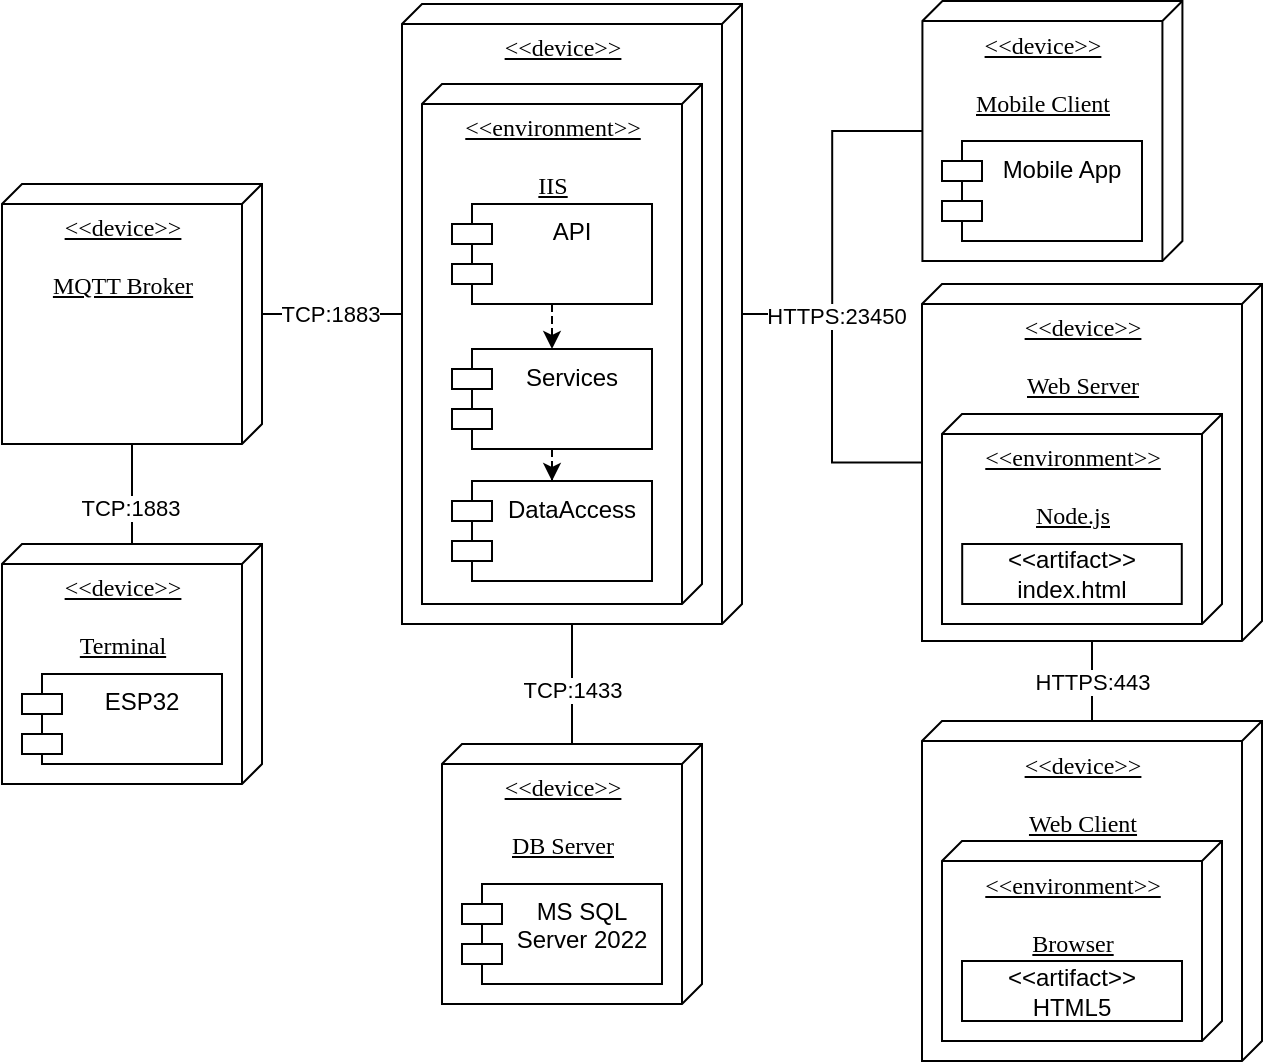 <mxfile version="21.2.8" type="device" pages="4">
  <diagram name="Deployment" id="5f0bae14-7c28-e335-631c-24af17079c00">
    <mxGraphModel dx="1434" dy="836" grid="1" gridSize="10" guides="1" tooltips="1" connect="1" arrows="1" fold="1" page="1" pageScale="1" pageWidth="1100" pageHeight="850" background="none" math="0" shadow="0">
      <root>
        <mxCell id="0" />
        <mxCell id="1" parent="0" />
        <mxCell id="xgVRPZhyud_OhfNZJQ7n-8" value="" style="edgeStyle=orthogonalEdgeStyle;rounded=0;orthogonalLoop=1;jettySize=auto;html=1;endArrow=none;endFill=0;" parent="1" source="xgVRPZhyud_OhfNZJQ7n-1" target="39150e848f15840c-1" edge="1">
          <mxGeometry relative="1" as="geometry" />
        </mxCell>
        <mxCell id="39150e848f15840c-1" value="&amp;lt;&amp;lt;device&amp;gt;&amp;gt;&lt;br&gt;&lt;br&gt;Server" style="verticalAlign=top;align=center;spacingTop=8;spacingLeft=2;spacingRight=12;shape=cube;size=10;direction=south;fontStyle=4;html=1;rounded=0;shadow=0;comic=0;labelBackgroundColor=none;strokeWidth=1;fontFamily=Verdana;fontSize=12" parent="1" vertex="1">
          <mxGeometry x="370" y="40" width="170" height="310" as="geometry" />
        </mxCell>
        <mxCell id="39150e848f15840c-2" value="&amp;lt;&amp;lt;device&amp;gt;&amp;gt;&lt;br&gt;&lt;br&gt;Web Server" style="verticalAlign=top;align=center;spacingTop=8;spacingLeft=2;spacingRight=12;shape=cube;size=10;direction=south;fontStyle=4;html=1;rounded=0;shadow=0;comic=0;labelBackgroundColor=none;strokeWidth=1;fontFamily=Verdana;fontSize=12" parent="1" vertex="1">
          <mxGeometry x="630" y="180" width="170" height="178.5" as="geometry" />
        </mxCell>
        <mxCell id="pYCAXgkdvfcRuwA08aoW-29" value="" style="edgeStyle=orthogonalEdgeStyle;rounded=0;orthogonalLoop=1;jettySize=auto;html=1;endArrow=none;endFill=0;" parent="1" source="39150e848f15840c-3" target="39150e848f15840c-2" edge="1">
          <mxGeometry relative="1" as="geometry" />
        </mxCell>
        <mxCell id="pYCAXgkdvfcRuwA08aoW-31" value="HTTPS:443" style="edgeLabel;html=1;align=center;verticalAlign=middle;resizable=0;points=[];labelBackgroundColor=default;" parent="pYCAXgkdvfcRuwA08aoW-29" vertex="1" connectable="0">
          <mxGeometry x="-0.186" relative="1" as="geometry">
            <mxPoint y="-3" as="offset" />
          </mxGeometry>
        </mxCell>
        <mxCell id="39150e848f15840c-3" value="&amp;lt;&amp;lt;device&amp;gt;&amp;gt;&lt;br&gt;&lt;br&gt;Web Client" style="verticalAlign=top;align=center;spacingTop=8;spacingLeft=2;spacingRight=12;shape=cube;size=10;direction=south;fontStyle=4;html=1;rounded=0;shadow=0;comic=0;labelBackgroundColor=none;strokeWidth=1;fontFamily=Verdana;fontSize=12" parent="1" vertex="1">
          <mxGeometry x="630" y="398.5" width="170" height="170" as="geometry" />
        </mxCell>
        <mxCell id="pYCAXgkdvfcRuwA08aoW-2" value="&amp;lt;&amp;lt;environment&amp;gt;&amp;gt;&lt;br&gt;&lt;br&gt;Browser" style="verticalAlign=top;align=center;spacingTop=8;spacingLeft=2;spacingRight=12;shape=cube;size=10;direction=south;fontStyle=4;html=1;rounded=0;shadow=0;comic=0;labelBackgroundColor=none;strokeWidth=1;fontFamily=Verdana;fontSize=12" parent="1" vertex="1">
          <mxGeometry x="640" y="458.5" width="140" height="100" as="geometry" />
        </mxCell>
        <mxCell id="pYCAXgkdvfcRuwA08aoW-6" value="&amp;lt;&amp;lt;artifact&amp;gt;&amp;gt;&lt;br&gt;HTML5" style="html=1;align=center;verticalAlign=middle;dashed=0;whiteSpace=wrap;" parent="1" vertex="1">
          <mxGeometry x="650" y="518.5" width="110" height="30" as="geometry" />
        </mxCell>
        <mxCell id="pYCAXgkdvfcRuwA08aoW-7" value="&amp;lt;&amp;lt;environment&amp;gt;&amp;gt;&lt;br&gt;&lt;br&gt;Node.js" style="verticalAlign=top;align=center;spacingTop=8;spacingLeft=2;spacingRight=12;shape=cube;size=10;direction=south;fontStyle=4;html=1;rounded=0;shadow=0;comic=0;labelBackgroundColor=none;strokeWidth=1;fontFamily=Verdana;fontSize=12" parent="1" vertex="1">
          <mxGeometry x="640" y="245" width="140" height="105" as="geometry" />
        </mxCell>
        <mxCell id="pYCAXgkdvfcRuwA08aoW-1" value="" style="edgeStyle=orthogonalEdgeStyle;rounded=0;orthogonalLoop=1;jettySize=auto;html=1;endArrow=none;endFill=0;" parent="1" source="39150e848f15840c-1" target="39150e848f15840c-2" edge="1">
          <mxGeometry relative="1" as="geometry" />
        </mxCell>
        <mxCell id="pYCAXgkdvfcRuwA08aoW-44" value="HTTPS:23450" style="edgeLabel;html=1;align=center;verticalAlign=middle;resizable=0;points=[];" parent="pYCAXgkdvfcRuwA08aoW-1" vertex="1" connectable="0">
          <mxGeometry x="-0.092" relative="1" as="geometry">
            <mxPoint x="2" y="-29" as="offset" />
          </mxGeometry>
        </mxCell>
        <mxCell id="pYCAXgkdvfcRuwA08aoW-22" value="" style="edgeStyle=orthogonalEdgeStyle;rounded=0;orthogonalLoop=1;jettySize=auto;html=1;endArrow=none;endFill=0;" parent="1" source="pYCAXgkdvfcRuwA08aoW-18" target="39150e848f15840c-1" edge="1">
          <mxGeometry relative="1" as="geometry" />
        </mxCell>
        <mxCell id="pYCAXgkdvfcRuwA08aoW-45" value="TCP:1433" style="edgeLabel;html=1;align=center;verticalAlign=middle;resizable=0;points=[];" parent="pYCAXgkdvfcRuwA08aoW-22" vertex="1" connectable="0">
          <mxGeometry x="-0.103" relative="1" as="geometry">
            <mxPoint as="offset" />
          </mxGeometry>
        </mxCell>
        <mxCell id="pYCAXgkdvfcRuwA08aoW-18" value="&amp;lt;&amp;lt;device&amp;gt;&amp;gt;&lt;br&gt;&lt;br&gt;DB Server" style="verticalAlign=top;align=center;spacingTop=8;spacingLeft=2;spacingRight=12;shape=cube;size=10;direction=south;fontStyle=4;html=1;rounded=0;shadow=0;comic=0;labelBackgroundColor=none;strokeWidth=1;fontFamily=Verdana;fontSize=12" parent="1" vertex="1">
          <mxGeometry x="390" y="410" width="130" height="130" as="geometry" />
        </mxCell>
        <mxCell id="pYCAXgkdvfcRuwA08aoW-20" value="MS SQL Server 2022" style="shape=module;align=left;spacingLeft=20;align=center;verticalAlign=top;whiteSpace=wrap;html=1;" parent="1" vertex="1">
          <mxGeometry x="400" y="480" width="100" height="50" as="geometry" />
        </mxCell>
        <mxCell id="pYCAXgkdvfcRuwA08aoW-25" value="" style="edgeStyle=orthogonalEdgeStyle;rounded=0;orthogonalLoop=1;jettySize=auto;html=1;endArrow=none;endFill=0;" parent="1" source="pYCAXgkdvfcRuwA08aoW-23" target="39150e848f15840c-1" edge="1">
          <mxGeometry relative="1" as="geometry" />
        </mxCell>
        <mxCell id="pYCAXgkdvfcRuwA08aoW-32" value="TCP:1883" style="edgeLabel;html=1;align=center;verticalAlign=middle;resizable=0;points=[];" parent="pYCAXgkdvfcRuwA08aoW-25" vertex="1" connectable="0">
          <mxGeometry x="-0.268" y="-1" relative="1" as="geometry">
            <mxPoint x="8" y="-1" as="offset" />
          </mxGeometry>
        </mxCell>
        <mxCell id="pYCAXgkdvfcRuwA08aoW-23" value="&amp;lt;&amp;lt;device&amp;gt;&amp;gt;&lt;br&gt;&lt;br&gt;MQTT Broker" style="verticalAlign=top;align=center;spacingTop=8;spacingLeft=2;spacingRight=12;shape=cube;size=10;direction=south;fontStyle=4;html=1;rounded=0;shadow=0;comic=0;labelBackgroundColor=none;strokeWidth=1;fontFamily=Verdana;fontSize=12" parent="1" vertex="1">
          <mxGeometry x="170" y="130" width="130" height="130" as="geometry" />
        </mxCell>
        <mxCell id="pYCAXgkdvfcRuwA08aoW-26" value="" style="edgeStyle=orthogonalEdgeStyle;rounded=0;orthogonalLoop=1;jettySize=auto;html=1;endArrow=none;endFill=0;" parent="1" source="pYCAXgkdvfcRuwA08aoW-24" target="pYCAXgkdvfcRuwA08aoW-23" edge="1">
          <mxGeometry relative="1" as="geometry" />
        </mxCell>
        <mxCell id="pYCAXgkdvfcRuwA08aoW-33" value="TCP:1883" style="edgeLabel;html=1;align=center;verticalAlign=middle;resizable=0;points=[];" parent="pYCAXgkdvfcRuwA08aoW-26" vertex="1" connectable="0">
          <mxGeometry x="-0.29" y="1" relative="1" as="geometry">
            <mxPoint as="offset" />
          </mxGeometry>
        </mxCell>
        <mxCell id="pYCAXgkdvfcRuwA08aoW-24" value="&amp;lt;&amp;lt;device&amp;gt;&amp;gt;&lt;br&gt;&lt;br&gt;Terminal" style="verticalAlign=top;align=center;spacingTop=8;spacingLeft=2;spacingRight=12;shape=cube;size=10;direction=south;fontStyle=4;html=1;rounded=0;shadow=0;comic=0;labelBackgroundColor=none;strokeWidth=1;fontFamily=Verdana;fontSize=12" parent="1" vertex="1">
          <mxGeometry x="170" y="310" width="130" height="120" as="geometry" />
        </mxCell>
        <mxCell id="pYCAXgkdvfcRuwA08aoW-30" value="&amp;lt;&amp;lt;artifact&amp;gt;&amp;gt;&lt;br&gt;index.html" style="html=1;align=center;verticalAlign=middle;dashed=0;whiteSpace=wrap;" parent="1" vertex="1">
          <mxGeometry x="650.1" y="310" width="109.79" height="30" as="geometry" />
        </mxCell>
        <mxCell id="pYCAXgkdvfcRuwA08aoW-34" value="ESP32" style="shape=module;align=left;spacingLeft=20;align=center;verticalAlign=top;whiteSpace=wrap;html=1;" parent="1" vertex="1">
          <mxGeometry x="180" y="375" width="100" height="45" as="geometry" />
        </mxCell>
        <mxCell id="pYCAXgkdvfcRuwA08aoW-35" value="&amp;lt;&amp;lt;environment&amp;gt;&amp;gt;&lt;br&gt;&lt;br&gt;IIS" style="verticalAlign=top;align=center;spacingTop=8;spacingLeft=2;spacingRight=12;shape=cube;size=10;direction=south;fontStyle=4;html=1;rounded=0;shadow=0;comic=0;labelBackgroundColor=none;strokeWidth=1;fontFamily=Verdana;fontSize=12" parent="1" vertex="1">
          <mxGeometry x="380" y="80" width="140" height="260" as="geometry" />
        </mxCell>
        <mxCell id="pYCAXgkdvfcRuwA08aoW-14" value="" style="edgeStyle=orthogonalEdgeStyle;rounded=0;orthogonalLoop=1;jettySize=auto;html=1;dashed=1;" parent="1" source="pYCAXgkdvfcRuwA08aoW-9" target="pYCAXgkdvfcRuwA08aoW-10" edge="1">
          <mxGeometry relative="1" as="geometry" />
        </mxCell>
        <mxCell id="pYCAXgkdvfcRuwA08aoW-9" value="API" style="shape=module;align=left;spacingLeft=20;align=center;verticalAlign=top;whiteSpace=wrap;html=1;" parent="1" vertex="1">
          <mxGeometry x="395" y="140" width="100" height="50" as="geometry" />
        </mxCell>
        <mxCell id="pYCAXgkdvfcRuwA08aoW-15" value="" style="edgeStyle=orthogonalEdgeStyle;rounded=0;orthogonalLoop=1;jettySize=auto;html=1;dashed=1;" parent="1" source="pYCAXgkdvfcRuwA08aoW-10" target="pYCAXgkdvfcRuwA08aoW-11" edge="1">
          <mxGeometry relative="1" as="geometry" />
        </mxCell>
        <mxCell id="pYCAXgkdvfcRuwA08aoW-10" value="Services" style="shape=module;align=left;spacingLeft=20;align=center;verticalAlign=top;whiteSpace=wrap;html=1;" parent="1" vertex="1">
          <mxGeometry x="395" y="212.5" width="100" height="50" as="geometry" />
        </mxCell>
        <mxCell id="pYCAXgkdvfcRuwA08aoW-11" value="DataAccess" style="shape=module;align=left;spacingLeft=20;align=center;verticalAlign=top;whiteSpace=wrap;html=1;" parent="1" vertex="1">
          <mxGeometry x="395" y="278.5" width="100" height="50" as="geometry" />
        </mxCell>
        <mxCell id="xgVRPZhyud_OhfNZJQ7n-1" value="&amp;lt;&amp;lt;device&amp;gt;&amp;gt;&lt;br&gt;&lt;br&gt;Mobile Client" style="verticalAlign=top;align=center;spacingTop=8;spacingLeft=2;spacingRight=12;shape=cube;size=10;direction=south;fontStyle=4;html=1;rounded=0;shadow=0;comic=0;labelBackgroundColor=none;strokeWidth=1;fontFamily=Verdana;fontSize=12" parent="1" vertex="1">
          <mxGeometry x="630.21" y="38.5" width="130" height="130" as="geometry" />
        </mxCell>
        <mxCell id="xgVRPZhyud_OhfNZJQ7n-4" value="Mobile App" style="shape=module;align=left;spacingLeft=20;align=center;verticalAlign=top;whiteSpace=wrap;html=1;" parent="1" vertex="1">
          <mxGeometry x="640" y="108.5" width="100" height="50" as="geometry" />
        </mxCell>
      </root>
    </mxGraphModel>
  </diagram>
  <diagram id="fTxw1FVU1ITI6C_wcade" name="ER">
    <mxGraphModel dx="1418" dy="820" grid="1" gridSize="10" guides="1" tooltips="1" connect="1" arrows="1" fold="1" page="1" pageScale="1" pageWidth="850" pageHeight="1100" math="0" shadow="0">
      <root>
        <mxCell id="0" />
        <mxCell id="1" parent="0" />
        <mxCell id="Md4FhOEQ7cLL4MYVZYy_-1" value="User" style="shape=table;startSize=30;container=1;collapsible=1;childLayout=tableLayout;fixedRows=1;rowLines=0;fontStyle=1;align=center;resizeLast=1;" vertex="1" parent="1">
          <mxGeometry x="315" y="280" width="130" height="180" as="geometry" />
        </mxCell>
        <mxCell id="Md4FhOEQ7cLL4MYVZYy_-2" value="" style="shape=partialRectangle;collapsible=0;dropTarget=0;pointerEvents=0;fillColor=none;points=[[0,0.5],[1,0.5]];portConstraint=eastwest;top=0;left=0;right=0;bottom=1;" vertex="1" parent="Md4FhOEQ7cLL4MYVZYy_-1">
          <mxGeometry y="30" width="130" height="30" as="geometry" />
        </mxCell>
        <mxCell id="Md4FhOEQ7cLL4MYVZYy_-3" value="PK" style="shape=partialRectangle;overflow=hidden;connectable=0;fillColor=none;top=0;left=0;bottom=0;right=0;fontStyle=1;" vertex="1" parent="Md4FhOEQ7cLL4MYVZYy_-2">
          <mxGeometry width="30" height="30" as="geometry">
            <mxRectangle width="30" height="30" as="alternateBounds" />
          </mxGeometry>
        </mxCell>
        <mxCell id="Md4FhOEQ7cLL4MYVZYy_-4" value="id" style="shape=partialRectangle;overflow=hidden;connectable=0;fillColor=none;top=0;left=0;bottom=0;right=0;align=left;spacingLeft=6;fontStyle=5;" vertex="1" parent="Md4FhOEQ7cLL4MYVZYy_-2">
          <mxGeometry x="30" width="100" height="30" as="geometry">
            <mxRectangle width="100" height="30" as="alternateBounds" />
          </mxGeometry>
        </mxCell>
        <mxCell id="Md4FhOEQ7cLL4MYVZYy_-5" value="" style="shape=partialRectangle;collapsible=0;dropTarget=0;pointerEvents=0;fillColor=none;points=[[0,0.5],[1,0.5]];portConstraint=eastwest;top=0;left=0;right=0;bottom=0;" vertex="1" parent="Md4FhOEQ7cLL4MYVZYy_-1">
          <mxGeometry y="60" width="130" height="30" as="geometry" />
        </mxCell>
        <mxCell id="Md4FhOEQ7cLL4MYVZYy_-6" value="" style="shape=partialRectangle;overflow=hidden;connectable=0;fillColor=none;top=0;left=0;bottom=0;right=0;" vertex="1" parent="Md4FhOEQ7cLL4MYVZYy_-5">
          <mxGeometry width="30" height="30" as="geometry">
            <mxRectangle width="30" height="30" as="alternateBounds" />
          </mxGeometry>
        </mxCell>
        <mxCell id="Md4FhOEQ7cLL4MYVZYy_-7" value="name" style="shape=partialRectangle;overflow=hidden;connectable=0;fillColor=none;top=0;left=0;bottom=0;right=0;align=left;spacingLeft=6;" vertex="1" parent="Md4FhOEQ7cLL4MYVZYy_-5">
          <mxGeometry x="30" width="100" height="30" as="geometry">
            <mxRectangle width="100" height="30" as="alternateBounds" />
          </mxGeometry>
        </mxCell>
        <mxCell id="Md4FhOEQ7cLL4MYVZYy_-8" value="" style="shape=partialRectangle;collapsible=0;dropTarget=0;pointerEvents=0;fillColor=none;points=[[0,0.5],[1,0.5]];portConstraint=eastwest;top=0;left=0;right=0;bottom=0;" vertex="1" parent="Md4FhOEQ7cLL4MYVZYy_-1">
          <mxGeometry y="90" width="130" height="30" as="geometry" />
        </mxCell>
        <mxCell id="Md4FhOEQ7cLL4MYVZYy_-9" value="" style="shape=partialRectangle;overflow=hidden;connectable=0;fillColor=none;top=0;left=0;bottom=0;right=0;" vertex="1" parent="Md4FhOEQ7cLL4MYVZYy_-8">
          <mxGeometry width="30" height="30" as="geometry">
            <mxRectangle width="30" height="30" as="alternateBounds" />
          </mxGeometry>
        </mxCell>
        <mxCell id="Md4FhOEQ7cLL4MYVZYy_-10" value="email" style="shape=partialRectangle;overflow=hidden;connectable=0;fillColor=none;top=0;left=0;bottom=0;right=0;align=left;spacingLeft=6;" vertex="1" parent="Md4FhOEQ7cLL4MYVZYy_-8">
          <mxGeometry x="30" width="100" height="30" as="geometry">
            <mxRectangle width="100" height="30" as="alternateBounds" />
          </mxGeometry>
        </mxCell>
        <mxCell id="Md4FhOEQ7cLL4MYVZYy_-11" value="" style="shape=partialRectangle;collapsible=0;dropTarget=0;pointerEvents=0;fillColor=none;points=[[0,0.5],[1,0.5]];portConstraint=eastwest;top=0;left=0;right=0;bottom=0;" vertex="1" parent="Md4FhOEQ7cLL4MYVZYy_-1">
          <mxGeometry y="120" width="130" height="30" as="geometry" />
        </mxCell>
        <mxCell id="Md4FhOEQ7cLL4MYVZYy_-12" value="" style="shape=partialRectangle;overflow=hidden;connectable=0;fillColor=none;top=0;left=0;bottom=0;right=0;" vertex="1" parent="Md4FhOEQ7cLL4MYVZYy_-11">
          <mxGeometry width="30" height="30" as="geometry">
            <mxRectangle width="30" height="30" as="alternateBounds" />
          </mxGeometry>
        </mxCell>
        <mxCell id="Md4FhOEQ7cLL4MYVZYy_-13" value="password_hash" style="shape=partialRectangle;overflow=hidden;connectable=0;fillColor=none;top=0;left=0;bottom=0;right=0;align=left;spacingLeft=6;" vertex="1" parent="Md4FhOEQ7cLL4MYVZYy_-11">
          <mxGeometry x="30" width="100" height="30" as="geometry">
            <mxRectangle width="100" height="30" as="alternateBounds" />
          </mxGeometry>
        </mxCell>
        <mxCell id="Md4FhOEQ7cLL4MYVZYy_-14" value="" style="shape=partialRectangle;collapsible=0;dropTarget=0;pointerEvents=0;fillColor=none;points=[[0,0.5],[1,0.5]];portConstraint=eastwest;top=0;left=0;right=0;bottom=0;" vertex="1" parent="Md4FhOEQ7cLL4MYVZYy_-1">
          <mxGeometry y="150" width="130" height="30" as="geometry" />
        </mxCell>
        <mxCell id="Md4FhOEQ7cLL4MYVZYy_-15" value="" style="shape=partialRectangle;overflow=hidden;connectable=0;fillColor=none;top=0;left=0;bottom=0;right=0;" vertex="1" parent="Md4FhOEQ7cLL4MYVZYy_-14">
          <mxGeometry width="30" height="30" as="geometry">
            <mxRectangle width="30" height="30" as="alternateBounds" />
          </mxGeometry>
        </mxCell>
        <mxCell id="Md4FhOEQ7cLL4MYVZYy_-16" value="email_confirmed" style="shape=partialRectangle;overflow=hidden;connectable=0;fillColor=none;top=0;left=0;bottom=0;right=0;align=left;spacingLeft=6;" vertex="1" parent="Md4FhOEQ7cLL4MYVZYy_-14">
          <mxGeometry x="30" width="100" height="30" as="geometry">
            <mxRectangle width="100" height="30" as="alternateBounds" />
          </mxGeometry>
        </mxCell>
        <mxCell id="Md4FhOEQ7cLL4MYVZYy_-17" value="Catering" style="shape=table;startSize=30;container=1;collapsible=1;childLayout=tableLayout;fixedRows=1;rowLines=0;fontStyle=1;align=center;resizeLast=1;" vertex="1" parent="1">
          <mxGeometry x="386" y="580" width="100" height="180" as="geometry" />
        </mxCell>
        <mxCell id="Md4FhOEQ7cLL4MYVZYy_-18" value="" style="shape=partialRectangle;collapsible=0;dropTarget=0;pointerEvents=0;fillColor=none;points=[[0,0.5],[1,0.5]];portConstraint=eastwest;top=0;left=0;right=0;bottom=1;" vertex="1" parent="Md4FhOEQ7cLL4MYVZYy_-17">
          <mxGeometry y="30" width="100" height="30" as="geometry" />
        </mxCell>
        <mxCell id="Md4FhOEQ7cLL4MYVZYy_-19" value="PK" style="shape=partialRectangle;overflow=hidden;connectable=0;fillColor=none;top=0;left=0;bottom=0;right=0;fontStyle=1;" vertex="1" parent="Md4FhOEQ7cLL4MYVZYy_-18">
          <mxGeometry width="30" height="30" as="geometry">
            <mxRectangle width="30" height="30" as="alternateBounds" />
          </mxGeometry>
        </mxCell>
        <mxCell id="Md4FhOEQ7cLL4MYVZYy_-20" value="id" style="shape=partialRectangle;overflow=hidden;connectable=0;fillColor=none;top=0;left=0;bottom=0;right=0;align=left;spacingLeft=6;fontStyle=5;" vertex="1" parent="Md4FhOEQ7cLL4MYVZYy_-18">
          <mxGeometry x="30" width="70" height="30" as="geometry">
            <mxRectangle width="70" height="30" as="alternateBounds" />
          </mxGeometry>
        </mxCell>
        <mxCell id="Md4FhOEQ7cLL4MYVZYy_-21" value="" style="shape=partialRectangle;collapsible=0;dropTarget=0;pointerEvents=0;fillColor=none;points=[[0,0.5],[1,0.5]];portConstraint=eastwest;top=0;left=0;right=0;bottom=0;" vertex="1" parent="Md4FhOEQ7cLL4MYVZYy_-17">
          <mxGeometry y="60" width="100" height="30" as="geometry" />
        </mxCell>
        <mxCell id="Md4FhOEQ7cLL4MYVZYy_-22" value="" style="shape=partialRectangle;overflow=hidden;connectable=0;fillColor=none;top=0;left=0;bottom=0;right=0;" vertex="1" parent="Md4FhOEQ7cLL4MYVZYy_-21">
          <mxGeometry width="30" height="30" as="geometry">
            <mxRectangle width="30" height="30" as="alternateBounds" />
          </mxGeometry>
        </mxCell>
        <mxCell id="Md4FhOEQ7cLL4MYVZYy_-23" value="name" style="shape=partialRectangle;overflow=hidden;connectable=0;fillColor=none;top=0;left=0;bottom=0;right=0;align=left;spacingLeft=6;" vertex="1" parent="Md4FhOEQ7cLL4MYVZYy_-21">
          <mxGeometry x="30" width="70" height="30" as="geometry">
            <mxRectangle width="70" height="30" as="alternateBounds" />
          </mxGeometry>
        </mxCell>
        <mxCell id="Md4FhOEQ7cLL4MYVZYy_-24" value="" style="shape=partialRectangle;collapsible=0;dropTarget=0;pointerEvents=0;fillColor=none;points=[[0,0.5],[1,0.5]];portConstraint=eastwest;top=0;left=0;right=0;bottom=0;" vertex="1" parent="Md4FhOEQ7cLL4MYVZYy_-17">
          <mxGeometry y="90" width="100" height="30" as="geometry" />
        </mxCell>
        <mxCell id="Md4FhOEQ7cLL4MYVZYy_-25" value="" style="shape=partialRectangle;overflow=hidden;connectable=0;fillColor=none;top=0;left=0;bottom=0;right=0;" vertex="1" parent="Md4FhOEQ7cLL4MYVZYy_-24">
          <mxGeometry width="30" height="30" as="geometry">
            <mxRectangle width="30" height="30" as="alternateBounds" />
          </mxGeometry>
        </mxCell>
        <mxCell id="Md4FhOEQ7cLL4MYVZYy_-26" value="street" style="shape=partialRectangle;overflow=hidden;connectable=0;fillColor=none;top=0;left=0;bottom=0;right=0;align=left;spacingLeft=6;" vertex="1" parent="Md4FhOEQ7cLL4MYVZYy_-24">
          <mxGeometry x="30" width="70" height="30" as="geometry">
            <mxRectangle width="70" height="30" as="alternateBounds" />
          </mxGeometry>
        </mxCell>
        <mxCell id="Md4FhOEQ7cLL4MYVZYy_-27" value="" style="shape=partialRectangle;collapsible=0;dropTarget=0;pointerEvents=0;fillColor=none;points=[[0,0.5],[1,0.5]];portConstraint=eastwest;top=0;left=0;right=0;bottom=0;" vertex="1" parent="Md4FhOEQ7cLL4MYVZYy_-17">
          <mxGeometry y="120" width="100" height="30" as="geometry" />
        </mxCell>
        <mxCell id="Md4FhOEQ7cLL4MYVZYy_-28" value="" style="shape=partialRectangle;overflow=hidden;connectable=0;fillColor=none;top=0;left=0;bottom=0;right=0;" vertex="1" parent="Md4FhOEQ7cLL4MYVZYy_-27">
          <mxGeometry width="30" height="30" as="geometry">
            <mxRectangle width="30" height="30" as="alternateBounds" />
          </mxGeometry>
        </mxCell>
        <mxCell id="Md4FhOEQ7cLL4MYVZYy_-29" value="city" style="shape=partialRectangle;overflow=hidden;connectable=0;fillColor=none;top=0;left=0;bottom=0;right=0;align=left;spacingLeft=6;" vertex="1" parent="Md4FhOEQ7cLL4MYVZYy_-27">
          <mxGeometry x="30" width="70" height="30" as="geometry">
            <mxRectangle width="70" height="30" as="alternateBounds" />
          </mxGeometry>
        </mxCell>
        <mxCell id="Md4FhOEQ7cLL4MYVZYy_-30" value="" style="shape=partialRectangle;collapsible=0;dropTarget=0;pointerEvents=0;fillColor=none;points=[[0,0.5],[1,0.5]];portConstraint=eastwest;top=0;left=0;right=0;bottom=0;" vertex="1" parent="Md4FhOEQ7cLL4MYVZYy_-17">
          <mxGeometry y="150" width="100" height="30" as="geometry" />
        </mxCell>
        <mxCell id="Md4FhOEQ7cLL4MYVZYy_-31" value="" style="shape=partialRectangle;overflow=hidden;connectable=0;fillColor=none;top=0;left=0;bottom=0;right=0;" vertex="1" parent="Md4FhOEQ7cLL4MYVZYy_-30">
          <mxGeometry width="30" height="30" as="geometry">
            <mxRectangle width="30" height="30" as="alternateBounds" />
          </mxGeometry>
        </mxCell>
        <mxCell id="Md4FhOEQ7cLL4MYVZYy_-32" value="state" style="shape=partialRectangle;overflow=hidden;connectable=0;fillColor=none;top=0;left=0;bottom=0;right=0;align=left;spacingLeft=6;" vertex="1" parent="Md4FhOEQ7cLL4MYVZYy_-30">
          <mxGeometry x="30" width="70" height="30" as="geometry">
            <mxRectangle width="70" height="30" as="alternateBounds" />
          </mxGeometry>
        </mxCell>
        <mxCell id="Md4FhOEQ7cLL4MYVZYy_-33" value="Order" style="shape=table;startSize=30;container=1;collapsible=1;childLayout=tableLayout;fixedRows=1;rowLines=0;fontStyle=1;align=center;resizeLast=1;" vertex="1" parent="1">
          <mxGeometry x="225" y="490" width="80" height="180" as="geometry" />
        </mxCell>
        <mxCell id="Md4FhOEQ7cLL4MYVZYy_-34" value="" style="shape=partialRectangle;collapsible=0;dropTarget=0;pointerEvents=0;fillColor=none;points=[[0,0.5],[1,0.5]];portConstraint=eastwest;top=0;left=0;right=0;bottom=1;" vertex="1" parent="Md4FhOEQ7cLL4MYVZYy_-33">
          <mxGeometry y="30" width="80" height="30" as="geometry" />
        </mxCell>
        <mxCell id="Md4FhOEQ7cLL4MYVZYy_-35" value="PK" style="shape=partialRectangle;overflow=hidden;connectable=0;fillColor=none;top=0;left=0;bottom=0;right=0;fontStyle=1;" vertex="1" parent="Md4FhOEQ7cLL4MYVZYy_-34">
          <mxGeometry width="30" height="30" as="geometry">
            <mxRectangle width="30" height="30" as="alternateBounds" />
          </mxGeometry>
        </mxCell>
        <mxCell id="Md4FhOEQ7cLL4MYVZYy_-36" value="id" style="shape=partialRectangle;overflow=hidden;connectable=0;fillColor=none;top=0;left=0;bottom=0;right=0;align=left;spacingLeft=6;fontStyle=5;" vertex="1" parent="Md4FhOEQ7cLL4MYVZYy_-34">
          <mxGeometry x="30" width="50" height="30" as="geometry">
            <mxRectangle width="50" height="30" as="alternateBounds" />
          </mxGeometry>
        </mxCell>
        <mxCell id="Md4FhOEQ7cLL4MYVZYy_-37" value="" style="shape=partialRectangle;collapsible=0;dropTarget=0;pointerEvents=0;fillColor=none;points=[[0,0.5],[1,0.5]];portConstraint=eastwest;top=0;left=0;right=0;bottom=0;" vertex="1" parent="Md4FhOEQ7cLL4MYVZYy_-33">
          <mxGeometry y="60" width="80" height="30" as="geometry" />
        </mxCell>
        <mxCell id="Md4FhOEQ7cLL4MYVZYy_-38" value="" style="shape=partialRectangle;overflow=hidden;connectable=0;fillColor=none;top=0;left=0;bottom=0;right=0;" vertex="1" parent="Md4FhOEQ7cLL4MYVZYy_-37">
          <mxGeometry width="30" height="30" as="geometry">
            <mxRectangle width="30" height="30" as="alternateBounds" />
          </mxGeometry>
        </mxCell>
        <mxCell id="Md4FhOEQ7cLL4MYVZYy_-39" value="price" style="shape=partialRectangle;overflow=hidden;connectable=0;fillColor=none;top=0;left=0;bottom=0;right=0;align=left;spacingLeft=6;" vertex="1" parent="Md4FhOEQ7cLL4MYVZYy_-37">
          <mxGeometry x="30" width="50" height="30" as="geometry">
            <mxRectangle width="50" height="30" as="alternateBounds" />
          </mxGeometry>
        </mxCell>
        <mxCell id="Md4FhOEQ7cLL4MYVZYy_-40" value="" style="shape=partialRectangle;collapsible=0;dropTarget=0;pointerEvents=0;fillColor=none;points=[[0,0.5],[1,0.5]];portConstraint=eastwest;top=0;left=0;right=0;bottom=0;" vertex="1" parent="Md4FhOEQ7cLL4MYVZYy_-33">
          <mxGeometry y="90" width="80" height="30" as="geometry" />
        </mxCell>
        <mxCell id="Md4FhOEQ7cLL4MYVZYy_-41" value="" style="shape=partialRectangle;overflow=hidden;connectable=0;fillColor=none;top=0;left=0;bottom=0;right=0;" vertex="1" parent="Md4FhOEQ7cLL4MYVZYy_-40">
          <mxGeometry width="30" height="30" as="geometry">
            <mxRectangle width="30" height="30" as="alternateBounds" />
          </mxGeometry>
        </mxCell>
        <mxCell id="Md4FhOEQ7cLL4MYVZYy_-42" value="status" style="shape=partialRectangle;overflow=hidden;connectable=0;fillColor=none;top=0;left=0;bottom=0;right=0;align=left;spacingLeft=6;" vertex="1" parent="Md4FhOEQ7cLL4MYVZYy_-40">
          <mxGeometry x="30" width="50" height="30" as="geometry">
            <mxRectangle width="50" height="30" as="alternateBounds" />
          </mxGeometry>
        </mxCell>
        <mxCell id="Md4FhOEQ7cLL4MYVZYy_-43" value="" style="shape=partialRectangle;collapsible=0;dropTarget=0;pointerEvents=0;fillColor=none;points=[[0,0.5],[1,0.5]];portConstraint=eastwest;top=0;left=0;right=0;bottom=0;" vertex="1" parent="Md4FhOEQ7cLL4MYVZYy_-33">
          <mxGeometry y="120" width="80" height="30" as="geometry" />
        </mxCell>
        <mxCell id="Md4FhOEQ7cLL4MYVZYy_-44" value="" style="shape=partialRectangle;overflow=hidden;connectable=0;fillColor=none;top=0;left=0;bottom=0;right=0;" vertex="1" parent="Md4FhOEQ7cLL4MYVZYy_-43">
          <mxGeometry width="30" height="30" as="geometry">
            <mxRectangle width="30" height="30" as="alternateBounds" />
          </mxGeometry>
        </mxCell>
        <mxCell id="Md4FhOEQ7cLL4MYVZYy_-45" value="time" style="shape=partialRectangle;overflow=hidden;connectable=0;fillColor=none;top=0;left=0;bottom=0;right=0;align=left;spacingLeft=6;" vertex="1" parent="Md4FhOEQ7cLL4MYVZYy_-43">
          <mxGeometry x="30" width="50" height="30" as="geometry">
            <mxRectangle width="50" height="30" as="alternateBounds" />
          </mxGeometry>
        </mxCell>
        <mxCell id="Md4FhOEQ7cLL4MYVZYy_-46" value="" style="shape=partialRectangle;collapsible=0;dropTarget=0;pointerEvents=0;fillColor=none;points=[[0,0.5],[1,0.5]];portConstraint=eastwest;top=0;left=0;right=0;bottom=0;" vertex="1" parent="Md4FhOEQ7cLL4MYVZYy_-33">
          <mxGeometry y="150" width="80" height="30" as="geometry" />
        </mxCell>
        <mxCell id="Md4FhOEQ7cLL4MYVZYy_-47" value="" style="shape=partialRectangle;overflow=hidden;connectable=0;fillColor=none;top=0;left=0;bottom=0;right=0;" vertex="1" parent="Md4FhOEQ7cLL4MYVZYy_-46">
          <mxGeometry width="30" height="30" as="geometry">
            <mxRectangle width="30" height="30" as="alternateBounds" />
          </mxGeometry>
        </mxCell>
        <mxCell id="Md4FhOEQ7cLL4MYVZYy_-48" value="is_box" style="shape=partialRectangle;overflow=hidden;connectable=0;fillColor=none;top=0;left=0;bottom=0;right=0;align=left;spacingLeft=6;" vertex="1" parent="Md4FhOEQ7cLL4MYVZYy_-46">
          <mxGeometry x="30" width="50" height="30" as="geometry">
            <mxRectangle width="50" height="30" as="alternateBounds" />
          </mxGeometry>
        </mxCell>
        <mxCell id="Md4FhOEQ7cLL4MYVZYy_-49" value="OrderDish" style="shape=table;startSize=30;container=1;collapsible=1;childLayout=tableLayout;fixedRows=1;rowLines=0;fontStyle=1;align=center;resizeLast=1;" vertex="1" parent="1">
          <mxGeometry x="220" y="730" width="90" height="90" as="geometry" />
        </mxCell>
        <mxCell id="Md4FhOEQ7cLL4MYVZYy_-50" value="" style="shape=partialRectangle;collapsible=0;dropTarget=0;pointerEvents=0;fillColor=none;points=[[0,0.5],[1,0.5]];portConstraint=eastwest;top=0;left=0;right=0;bottom=1;" vertex="1" parent="Md4FhOEQ7cLL4MYVZYy_-49">
          <mxGeometry y="30" width="90" height="30" as="geometry" />
        </mxCell>
        <mxCell id="Md4FhOEQ7cLL4MYVZYy_-51" value="PK" style="shape=partialRectangle;overflow=hidden;connectable=0;fillColor=none;top=0;left=0;bottom=0;right=0;fontStyle=1;" vertex="1" parent="Md4FhOEQ7cLL4MYVZYy_-50">
          <mxGeometry width="30" height="30" as="geometry">
            <mxRectangle width="30" height="30" as="alternateBounds" />
          </mxGeometry>
        </mxCell>
        <mxCell id="Md4FhOEQ7cLL4MYVZYy_-52" value="id" style="shape=partialRectangle;overflow=hidden;connectable=0;fillColor=none;top=0;left=0;bottom=0;right=0;align=left;spacingLeft=6;fontStyle=5;" vertex="1" parent="Md4FhOEQ7cLL4MYVZYy_-50">
          <mxGeometry x="30" width="60" height="30" as="geometry">
            <mxRectangle width="60" height="30" as="alternateBounds" />
          </mxGeometry>
        </mxCell>
        <mxCell id="Md4FhOEQ7cLL4MYVZYy_-53" value="" style="shape=partialRectangle;collapsible=0;dropTarget=0;pointerEvents=0;fillColor=none;points=[[0,0.5],[1,0.5]];portConstraint=eastwest;top=0;left=0;right=0;bottom=0;" vertex="1" parent="Md4FhOEQ7cLL4MYVZYy_-49">
          <mxGeometry y="60" width="90" height="30" as="geometry" />
        </mxCell>
        <mxCell id="Md4FhOEQ7cLL4MYVZYy_-54" value="" style="shape=partialRectangle;overflow=hidden;connectable=0;fillColor=none;top=0;left=0;bottom=0;right=0;" vertex="1" parent="Md4FhOEQ7cLL4MYVZYy_-53">
          <mxGeometry width="30" height="30" as="geometry">
            <mxRectangle width="30" height="30" as="alternateBounds" />
          </mxGeometry>
        </mxCell>
        <mxCell id="Md4FhOEQ7cLL4MYVZYy_-55" value="quantity" style="shape=partialRectangle;overflow=hidden;connectable=0;fillColor=none;top=0;left=0;bottom=0;right=0;align=left;spacingLeft=6;" vertex="1" parent="Md4FhOEQ7cLL4MYVZYy_-53">
          <mxGeometry x="30" width="60" height="30" as="geometry">
            <mxRectangle width="60" height="30" as="alternateBounds" />
          </mxGeometry>
        </mxCell>
        <mxCell id="Md4FhOEQ7cLL4MYVZYy_-56" value="Terminal" style="shape=table;startSize=30;container=1;collapsible=1;childLayout=tableLayout;fixedRows=1;rowLines=0;fontStyle=1;align=center;resizeLast=1;" vertex="1" parent="1">
          <mxGeometry x="530" y="460" width="120" height="120" as="geometry" />
        </mxCell>
        <mxCell id="Md4FhOEQ7cLL4MYVZYy_-57" value="" style="shape=partialRectangle;collapsible=0;dropTarget=0;pointerEvents=0;fillColor=none;points=[[0,0.5],[1,0.5]];portConstraint=eastwest;top=0;left=0;right=0;bottom=1;" vertex="1" parent="Md4FhOEQ7cLL4MYVZYy_-56">
          <mxGeometry y="30" width="120" height="30" as="geometry" />
        </mxCell>
        <mxCell id="Md4FhOEQ7cLL4MYVZYy_-58" value="PK" style="shape=partialRectangle;overflow=hidden;connectable=0;fillColor=none;top=0;left=0;bottom=0;right=0;fontStyle=1;" vertex="1" parent="Md4FhOEQ7cLL4MYVZYy_-57">
          <mxGeometry width="30" height="30" as="geometry">
            <mxRectangle width="30" height="30" as="alternateBounds" />
          </mxGeometry>
        </mxCell>
        <mxCell id="Md4FhOEQ7cLL4MYVZYy_-59" value="id" style="shape=partialRectangle;overflow=hidden;connectable=0;fillColor=none;top=0;left=0;bottom=0;right=0;align=left;spacingLeft=6;fontStyle=5;" vertex="1" parent="Md4FhOEQ7cLL4MYVZYy_-57">
          <mxGeometry x="30" width="90" height="30" as="geometry">
            <mxRectangle width="90" height="30" as="alternateBounds" />
          </mxGeometry>
        </mxCell>
        <mxCell id="Md4FhOEQ7cLL4MYVZYy_-60" value="" style="shape=partialRectangle;collapsible=0;dropTarget=0;pointerEvents=0;fillColor=none;points=[[0,0.5],[1,0.5]];portConstraint=eastwest;top=0;left=0;right=0;bottom=0;" vertex="1" parent="Md4FhOEQ7cLL4MYVZYy_-56">
          <mxGeometry y="60" width="120" height="30" as="geometry" />
        </mxCell>
        <mxCell id="Md4FhOEQ7cLL4MYVZYy_-61" value="" style="shape=partialRectangle;overflow=hidden;connectable=0;fillColor=none;top=0;left=0;bottom=0;right=0;" vertex="1" parent="Md4FhOEQ7cLL4MYVZYy_-60">
          <mxGeometry width="30" height="30" as="geometry">
            <mxRectangle width="30" height="30" as="alternateBounds" />
          </mxGeometry>
        </mxCell>
        <mxCell id="Md4FhOEQ7cLL4MYVZYy_-62" value="serial_number" style="shape=partialRectangle;overflow=hidden;connectable=0;fillColor=none;top=0;left=0;bottom=0;right=0;align=left;spacingLeft=6;" vertex="1" parent="Md4FhOEQ7cLL4MYVZYy_-60">
          <mxGeometry x="30" width="90" height="30" as="geometry">
            <mxRectangle width="90" height="30" as="alternateBounds" />
          </mxGeometry>
        </mxCell>
        <mxCell id="Md4FhOEQ7cLL4MYVZYy_-63" value="" style="shape=partialRectangle;collapsible=0;dropTarget=0;pointerEvents=0;fillColor=none;points=[[0,0.5],[1,0.5]];portConstraint=eastwest;top=0;left=0;right=0;bottom=0;" vertex="1" parent="Md4FhOEQ7cLL4MYVZYy_-56">
          <mxGeometry y="90" width="120" height="30" as="geometry" />
        </mxCell>
        <mxCell id="Md4FhOEQ7cLL4MYVZYy_-64" value="" style="shape=partialRectangle;overflow=hidden;connectable=0;fillColor=none;top=0;left=0;bottom=0;right=0;" vertex="1" parent="Md4FhOEQ7cLL4MYVZYy_-63">
          <mxGeometry width="30" height="30" as="geometry">
            <mxRectangle width="30" height="30" as="alternateBounds" />
          </mxGeometry>
        </mxCell>
        <mxCell id="Md4FhOEQ7cLL4MYVZYy_-65" value="cells" style="shape=partialRectangle;overflow=hidden;connectable=0;fillColor=none;top=0;left=0;bottom=0;right=0;align=left;spacingLeft=6;" vertex="1" parent="Md4FhOEQ7cLL4MYVZYy_-63">
          <mxGeometry x="30" width="90" height="30" as="geometry">
            <mxRectangle width="90" height="30" as="alternateBounds" />
          </mxGeometry>
        </mxCell>
        <mxCell id="Md4FhOEQ7cLL4MYVZYy_-66" value="" style="endArrow=ERzeroToOne;startArrow=ERone;endFill=0;startFill=0;endSize=6;edgeStyle=orthogonalEdgeStyle;" edge="1" parent="1" source="Md4FhOEQ7cLL4MYVZYy_-21" target="Md4FhOEQ7cLL4MYVZYy_-56">
          <mxGeometry width="100" height="100" relative="1" as="geometry">
            <mxPoint x="340" y="860" as="sourcePoint" />
            <mxPoint x="340" y="1010" as="targetPoint" />
          </mxGeometry>
        </mxCell>
        <mxCell id="Md4FhOEQ7cLL4MYVZYy_-67" value="" style="endArrow=ERzeroToMany;startArrow=ERone;endFill=1;startFill=0;endSize=6;edgeStyle=orthogonalEdgeStyle;exitX=1;exitY=0.5;exitDx=0;exitDy=0;entryX=0.75;entryY=0;entryDx=0;entryDy=0;" edge="1" parent="1" source="Md4FhOEQ7cLL4MYVZYy_-92" target="Md4FhOEQ7cLL4MYVZYy_-17">
          <mxGeometry width="100" height="100" relative="1" as="geometry">
            <mxPoint x="150" y="480" as="sourcePoint" />
            <mxPoint x="400" y="900" as="targetPoint" />
          </mxGeometry>
        </mxCell>
        <mxCell id="Md4FhOEQ7cLL4MYVZYy_-68" value="" style="endArrow=ERzeroToMany;startArrow=ERone;endFill=1;startFill=0;endSize=6;edgeStyle=orthogonalEdgeStyle;exitX=1;exitY=0.5;exitDx=0;exitDy=0;" edge="1" parent="1" source="Md4FhOEQ7cLL4MYVZYy_-18" target="Md4FhOEQ7cLL4MYVZYy_-104">
          <mxGeometry width="100" height="100" relative="1" as="geometry">
            <mxPoint x="480" y="630" as="sourcePoint" />
            <mxPoint x="340" y="590" as="targetPoint" />
          </mxGeometry>
        </mxCell>
        <mxCell id="Md4FhOEQ7cLL4MYVZYy_-69" value="" style="endArrow=ERzeroToMany;startArrow=ERone;endFill=1;startFill=0;endSize=6;edgeStyle=orthogonalEdgeStyle;" edge="1" parent="1" source="Md4FhOEQ7cLL4MYVZYy_-100" target="Md4FhOEQ7cLL4MYVZYy_-33">
          <mxGeometry width="100" height="100" relative="1" as="geometry">
            <mxPoint x="725" y="880" as="sourcePoint" />
            <mxPoint x="215" y="1100" as="targetPoint" />
          </mxGeometry>
        </mxCell>
        <mxCell id="Md4FhOEQ7cLL4MYVZYy_-70" value="" style="endArrow=ERoneToMany;startArrow=ERone;endFill=0;startFill=0;endSize=6;edgeStyle=orthogonalEdgeStyle;" edge="1" parent="1" source="Md4FhOEQ7cLL4MYVZYy_-33" target="Md4FhOEQ7cLL4MYVZYy_-49">
          <mxGeometry width="100" height="100" relative="1" as="geometry">
            <mxPoint x="735.0" y="930" as="sourcePoint" />
            <mxPoint x="735.0" y="980" as="targetPoint" />
            <Array as="points" />
          </mxGeometry>
        </mxCell>
        <mxCell id="Md4FhOEQ7cLL4MYVZYy_-71" value="" style="edgeStyle=orthogonalEdgeStyle;rounded=0;orthogonalLoop=1;jettySize=auto;html=1;endArrow=ERzeroToMany;endFill=0;endSize=6;startArrow=ERone;startFill=0;" edge="1" parent="1" source="Md4FhOEQ7cLL4MYVZYy_-72" target="Md4FhOEQ7cLL4MYVZYy_-49">
          <mxGeometry relative="1" as="geometry">
            <mxPoint x="220" y="820" as="targetPoint" />
          </mxGeometry>
        </mxCell>
        <mxCell id="Md4FhOEQ7cLL4MYVZYy_-72" value="Dish" style="shape=table;startSize=30;container=1;collapsible=1;childLayout=tableLayout;fixedRows=1;rowLines=0;fontStyle=1;align=center;resizeLast=1;" vertex="1" parent="1">
          <mxGeometry x="530" y="670" width="105" height="210" as="geometry" />
        </mxCell>
        <mxCell id="Md4FhOEQ7cLL4MYVZYy_-73" value="" style="shape=partialRectangle;collapsible=0;dropTarget=0;pointerEvents=0;fillColor=none;points=[[0,0.5],[1,0.5]];portConstraint=eastwest;top=0;left=0;right=0;bottom=1;" vertex="1" parent="Md4FhOEQ7cLL4MYVZYy_-72">
          <mxGeometry y="30" width="105" height="30" as="geometry" />
        </mxCell>
        <mxCell id="Md4FhOEQ7cLL4MYVZYy_-74" value="PK" style="shape=partialRectangle;overflow=hidden;connectable=0;fillColor=none;top=0;left=0;bottom=0;right=0;fontStyle=1;" vertex="1" parent="Md4FhOEQ7cLL4MYVZYy_-73">
          <mxGeometry width="30" height="30" as="geometry">
            <mxRectangle width="30" height="30" as="alternateBounds" />
          </mxGeometry>
        </mxCell>
        <mxCell id="Md4FhOEQ7cLL4MYVZYy_-75" value="id" style="shape=partialRectangle;overflow=hidden;connectable=0;fillColor=none;top=0;left=0;bottom=0;right=0;align=left;spacingLeft=6;fontStyle=5;" vertex="1" parent="Md4FhOEQ7cLL4MYVZYy_-73">
          <mxGeometry x="30" width="75" height="30" as="geometry">
            <mxRectangle width="75" height="30" as="alternateBounds" />
          </mxGeometry>
        </mxCell>
        <mxCell id="Md4FhOEQ7cLL4MYVZYy_-76" value="" style="shape=partialRectangle;collapsible=0;dropTarget=0;pointerEvents=0;fillColor=none;points=[[0,0.5],[1,0.5]];portConstraint=eastwest;top=0;left=0;right=0;bottom=0;" vertex="1" parent="Md4FhOEQ7cLL4MYVZYy_-72">
          <mxGeometry y="60" width="105" height="30" as="geometry" />
        </mxCell>
        <mxCell id="Md4FhOEQ7cLL4MYVZYy_-77" value="" style="shape=partialRectangle;overflow=hidden;connectable=0;fillColor=none;top=0;left=0;bottom=0;right=0;" vertex="1" parent="Md4FhOEQ7cLL4MYVZYy_-76">
          <mxGeometry width="30" height="30" as="geometry">
            <mxRectangle width="30" height="30" as="alternateBounds" />
          </mxGeometry>
        </mxCell>
        <mxCell id="Md4FhOEQ7cLL4MYVZYy_-78" value="name" style="shape=partialRectangle;overflow=hidden;connectable=0;fillColor=none;top=0;left=0;bottom=0;right=0;align=left;spacingLeft=6;" vertex="1" parent="Md4FhOEQ7cLL4MYVZYy_-76">
          <mxGeometry x="30" width="75" height="30" as="geometry">
            <mxRectangle width="75" height="30" as="alternateBounds" />
          </mxGeometry>
        </mxCell>
        <mxCell id="Md4FhOEQ7cLL4MYVZYy_-79" value="" style="shape=partialRectangle;collapsible=0;dropTarget=0;pointerEvents=0;fillColor=none;points=[[0,0.5],[1,0.5]];portConstraint=eastwest;top=0;left=0;right=0;bottom=0;" vertex="1" parent="Md4FhOEQ7cLL4MYVZYy_-72">
          <mxGeometry y="90" width="105" height="30" as="geometry" />
        </mxCell>
        <mxCell id="Md4FhOEQ7cLL4MYVZYy_-80" value="" style="shape=partialRectangle;overflow=hidden;connectable=0;fillColor=none;top=0;left=0;bottom=0;right=0;" vertex="1" parent="Md4FhOEQ7cLL4MYVZYy_-79">
          <mxGeometry width="30" height="30" as="geometry">
            <mxRectangle width="30" height="30" as="alternateBounds" />
          </mxGeometry>
        </mxCell>
        <mxCell id="Md4FhOEQ7cLL4MYVZYy_-81" value="price" style="shape=partialRectangle;overflow=hidden;connectable=0;fillColor=none;top=0;left=0;bottom=0;right=0;align=left;spacingLeft=6;" vertex="1" parent="Md4FhOEQ7cLL4MYVZYy_-79">
          <mxGeometry x="30" width="75" height="30" as="geometry">
            <mxRectangle width="75" height="30" as="alternateBounds" />
          </mxGeometry>
        </mxCell>
        <mxCell id="Md4FhOEQ7cLL4MYVZYy_-82" value="" style="shape=partialRectangle;collapsible=0;dropTarget=0;pointerEvents=0;fillColor=none;points=[[0,0.5],[1,0.5]];portConstraint=eastwest;top=0;left=0;right=0;bottom=0;" vertex="1" parent="Md4FhOEQ7cLL4MYVZYy_-72">
          <mxGeometry y="120" width="105" height="30" as="geometry" />
        </mxCell>
        <mxCell id="Md4FhOEQ7cLL4MYVZYy_-83" value="" style="shape=partialRectangle;overflow=hidden;connectable=0;fillColor=none;top=0;left=0;bottom=0;right=0;" vertex="1" parent="Md4FhOEQ7cLL4MYVZYy_-82">
          <mxGeometry width="30" height="30" as="geometry">
            <mxRectangle width="30" height="30" as="alternateBounds" />
          </mxGeometry>
        </mxCell>
        <mxCell id="Md4FhOEQ7cLL4MYVZYy_-84" value="portion" style="shape=partialRectangle;overflow=hidden;connectable=0;fillColor=none;top=0;left=0;bottom=0;right=0;align=left;spacingLeft=6;" vertex="1" parent="Md4FhOEQ7cLL4MYVZYy_-82">
          <mxGeometry x="30" width="75" height="30" as="geometry">
            <mxRectangle width="75" height="30" as="alternateBounds" />
          </mxGeometry>
        </mxCell>
        <mxCell id="Md4FhOEQ7cLL4MYVZYy_-85" value="" style="shape=partialRectangle;collapsible=0;dropTarget=0;pointerEvents=0;fillColor=none;points=[[0,0.5],[1,0.5]];portConstraint=eastwest;top=0;left=0;right=0;bottom=0;" vertex="1" parent="Md4FhOEQ7cLL4MYVZYy_-72">
          <mxGeometry y="150" width="105" height="30" as="geometry" />
        </mxCell>
        <mxCell id="Md4FhOEQ7cLL4MYVZYy_-86" value="" style="shape=partialRectangle;overflow=hidden;connectable=0;fillColor=none;top=0;left=0;bottom=0;right=0;" vertex="1" parent="Md4FhOEQ7cLL4MYVZYy_-85">
          <mxGeometry width="30" height="30" as="geometry">
            <mxRectangle width="30" height="30" as="alternateBounds" />
          </mxGeometry>
        </mxCell>
        <mxCell id="Md4FhOEQ7cLL4MYVZYy_-87" value="description" style="shape=partialRectangle;overflow=hidden;connectable=0;fillColor=none;top=0;left=0;bottom=0;right=0;align=left;spacingLeft=6;" vertex="1" parent="Md4FhOEQ7cLL4MYVZYy_-85">
          <mxGeometry x="30" width="75" height="30" as="geometry">
            <mxRectangle width="75" height="30" as="alternateBounds" />
          </mxGeometry>
        </mxCell>
        <mxCell id="Md4FhOEQ7cLL4MYVZYy_-88" value="" style="shape=partialRectangle;collapsible=0;dropTarget=0;pointerEvents=0;fillColor=none;points=[[0,0.5],[1,0.5]];portConstraint=eastwest;top=0;left=0;right=0;bottom=0;" vertex="1" parent="Md4FhOEQ7cLL4MYVZYy_-72">
          <mxGeometry y="180" width="105" height="30" as="geometry" />
        </mxCell>
        <mxCell id="Md4FhOEQ7cLL4MYVZYy_-89" value="" style="shape=partialRectangle;overflow=hidden;connectable=0;fillColor=none;top=0;left=0;bottom=0;right=0;" vertex="1" parent="Md4FhOEQ7cLL4MYVZYy_-88">
          <mxGeometry width="30" height="30" as="geometry">
            <mxRectangle width="30" height="30" as="alternateBounds" />
          </mxGeometry>
        </mxCell>
        <mxCell id="Md4FhOEQ7cLL4MYVZYy_-90" value="type" style="shape=partialRectangle;overflow=hidden;connectable=0;fillColor=none;top=0;left=0;bottom=0;right=0;align=left;spacingLeft=6;" vertex="1" parent="Md4FhOEQ7cLL4MYVZYy_-88">
          <mxGeometry x="30" width="75" height="30" as="geometry">
            <mxRectangle width="75" height="30" as="alternateBounds" />
          </mxGeometry>
        </mxCell>
        <mxCell id="Md4FhOEQ7cLL4MYVZYy_-91" value="Service" style="shape=table;startSize=30;container=1;collapsible=1;childLayout=tableLayout;fixedRows=1;rowLines=0;fontStyle=1;align=center;resizeLast=1;" vertex="1" parent="1">
          <mxGeometry x="330" y="480" width="100" height="90" as="geometry" />
        </mxCell>
        <mxCell id="Md4FhOEQ7cLL4MYVZYy_-92" value="" style="shape=partialRectangle;collapsible=0;dropTarget=0;pointerEvents=0;fillColor=none;points=[[0,0.5],[1,0.5]];portConstraint=eastwest;top=0;left=0;right=0;bottom=1;" vertex="1" parent="Md4FhOEQ7cLL4MYVZYy_-91">
          <mxGeometry y="30" width="100" height="30" as="geometry" />
        </mxCell>
        <mxCell id="Md4FhOEQ7cLL4MYVZYy_-93" value="PK" style="shape=partialRectangle;overflow=hidden;connectable=0;fillColor=none;top=0;left=0;bottom=0;right=0;fontStyle=1;" vertex="1" parent="Md4FhOEQ7cLL4MYVZYy_-92">
          <mxGeometry width="30" height="30" as="geometry">
            <mxRectangle width="30" height="30" as="alternateBounds" />
          </mxGeometry>
        </mxCell>
        <mxCell id="Md4FhOEQ7cLL4MYVZYy_-94" value="id" style="shape=partialRectangle;overflow=hidden;connectable=0;fillColor=none;top=0;left=0;bottom=0;right=0;align=left;spacingLeft=6;fontStyle=5;" vertex="1" parent="Md4FhOEQ7cLL4MYVZYy_-92">
          <mxGeometry x="30" width="70" height="30" as="geometry">
            <mxRectangle width="70" height="30" as="alternateBounds" />
          </mxGeometry>
        </mxCell>
        <mxCell id="Md4FhOEQ7cLL4MYVZYy_-95" value="" style="shape=partialRectangle;collapsible=0;dropTarget=0;pointerEvents=0;fillColor=none;points=[[0,0.5],[1,0.5]];portConstraint=eastwest;top=0;left=0;right=0;bottom=0;" vertex="1" parent="Md4FhOEQ7cLL4MYVZYy_-91">
          <mxGeometry y="60" width="100" height="30" as="geometry" />
        </mxCell>
        <mxCell id="Md4FhOEQ7cLL4MYVZYy_-96" value="" style="shape=partialRectangle;overflow=hidden;connectable=0;fillColor=none;top=0;left=0;bottom=0;right=0;" vertex="1" parent="Md4FhOEQ7cLL4MYVZYy_-95">
          <mxGeometry width="30" height="30" as="geometry">
            <mxRectangle width="30" height="30" as="alternateBounds" />
          </mxGeometry>
        </mxCell>
        <mxCell id="Md4FhOEQ7cLL4MYVZYy_-97" value="country" style="shape=partialRectangle;overflow=hidden;connectable=0;fillColor=none;top=0;left=0;bottom=0;right=0;align=left;spacingLeft=6;" vertex="1" parent="Md4FhOEQ7cLL4MYVZYy_-95">
          <mxGeometry x="30" width="70" height="30" as="geometry">
            <mxRectangle width="70" height="30" as="alternateBounds" />
          </mxGeometry>
        </mxCell>
        <mxCell id="Md4FhOEQ7cLL4MYVZYy_-98" value="" style="endArrow=ERzeroToMany;startArrow=ERone;endFill=1;startFill=0;endSize=6;edgeStyle=orthogonalEdgeStyle;" edge="1" parent="1" source="Md4FhOEQ7cLL4MYVZYy_-27" target="Md4FhOEQ7cLL4MYVZYy_-73">
          <mxGeometry width="100" height="100" relative="1" as="geometry">
            <mxPoint x="470.0" y="1025" as="sourcePoint" />
            <mxPoint x="507.5" y="980.034" as="targetPoint" />
          </mxGeometry>
        </mxCell>
        <mxCell id="Md4FhOEQ7cLL4MYVZYy_-99" value="" style="edgeStyle=orthogonalEdgeStyle;rounded=0;orthogonalLoop=1;jettySize=auto;html=1;startArrow=ERone;startFill=0;endArrow=ERone;endFill=0;exitX=0.5;exitY=0;exitDx=0;exitDy=0;" edge="1" parent="1" source="Md4FhOEQ7cLL4MYVZYy_-100" target="Md4FhOEQ7cLL4MYVZYy_-1">
          <mxGeometry relative="1" as="geometry" />
        </mxCell>
        <mxCell id="Md4FhOEQ7cLL4MYVZYy_-100" value="Customer" style="shape=table;startSize=30;container=1;collapsible=1;childLayout=tableLayout;fixedRows=1;rowLines=0;fontStyle=1;align=center;resizeLast=1;" vertex="1" parent="1">
          <mxGeometry x="220" y="390" width="90" height="60" as="geometry" />
        </mxCell>
        <mxCell id="Md4FhOEQ7cLL4MYVZYy_-101" value="" style="shape=partialRectangle;collapsible=0;dropTarget=0;pointerEvents=0;fillColor=none;points=[[0,0.5],[1,0.5]];portConstraint=eastwest;top=0;left=0;right=0;bottom=1;" vertex="1" parent="Md4FhOEQ7cLL4MYVZYy_-100">
          <mxGeometry y="30" width="90" height="30" as="geometry" />
        </mxCell>
        <mxCell id="Md4FhOEQ7cLL4MYVZYy_-102" value="PK" style="shape=partialRectangle;overflow=hidden;connectable=0;fillColor=none;top=0;left=0;bottom=0;right=0;fontStyle=1;" vertex="1" parent="Md4FhOEQ7cLL4MYVZYy_-101">
          <mxGeometry width="30" height="30" as="geometry">
            <mxRectangle width="30" height="30" as="alternateBounds" />
          </mxGeometry>
        </mxCell>
        <mxCell id="Md4FhOEQ7cLL4MYVZYy_-103" value="id" style="shape=partialRectangle;overflow=hidden;connectable=0;fillColor=none;top=0;left=0;bottom=0;right=0;align=left;spacingLeft=6;fontStyle=5;" vertex="1" parent="Md4FhOEQ7cLL4MYVZYy_-101">
          <mxGeometry x="30" width="60" height="30" as="geometry">
            <mxRectangle width="60" height="30" as="alternateBounds" />
          </mxGeometry>
        </mxCell>
        <mxCell id="Md4FhOEQ7cLL4MYVZYy_-104" value="Employee" style="shape=table;startSize=30;container=1;collapsible=1;childLayout=tableLayout;fixedRows=1;rowLines=0;fontStyle=1;align=center;resizeLast=1;" vertex="1" parent="1">
          <mxGeometry x="450" y="390" width="90" height="60" as="geometry" />
        </mxCell>
        <mxCell id="Md4FhOEQ7cLL4MYVZYy_-105" value="" style="shape=partialRectangle;collapsible=0;dropTarget=0;pointerEvents=0;fillColor=none;points=[[0,0.5],[1,0.5]];portConstraint=eastwest;top=0;left=0;right=0;bottom=1;" vertex="1" parent="Md4FhOEQ7cLL4MYVZYy_-104">
          <mxGeometry y="30" width="90" height="30" as="geometry" />
        </mxCell>
        <mxCell id="Md4FhOEQ7cLL4MYVZYy_-106" value="PK" style="shape=partialRectangle;overflow=hidden;connectable=0;fillColor=none;top=0;left=0;bottom=0;right=0;fontStyle=1;" vertex="1" parent="Md4FhOEQ7cLL4MYVZYy_-105">
          <mxGeometry width="30" height="30" as="geometry">
            <mxRectangle width="30" height="30" as="alternateBounds" />
          </mxGeometry>
        </mxCell>
        <mxCell id="Md4FhOEQ7cLL4MYVZYy_-107" value="id" style="shape=partialRectangle;overflow=hidden;connectable=0;fillColor=none;top=0;left=0;bottom=0;right=0;align=left;spacingLeft=6;fontStyle=5;" vertex="1" parent="Md4FhOEQ7cLL4MYVZYy_-105">
          <mxGeometry x="30" width="60" height="30" as="geometry">
            <mxRectangle width="60" height="30" as="alternateBounds" />
          </mxGeometry>
        </mxCell>
        <mxCell id="Md4FhOEQ7cLL4MYVZYy_-108" value="" style="edgeStyle=orthogonalEdgeStyle;rounded=0;orthogonalLoop=1;jettySize=auto;html=1;startArrow=ERone;startFill=0;endArrow=ERone;endFill=0;exitX=0.5;exitY=0;exitDx=0;exitDy=0;" edge="1" parent="1" source="Md4FhOEQ7cLL4MYVZYy_-104" target="Md4FhOEQ7cLL4MYVZYy_-1">
          <mxGeometry relative="1" as="geometry">
            <mxPoint x="215" y="520" as="sourcePoint" />
            <mxPoint x="325" y="395" as="targetPoint" />
          </mxGeometry>
        </mxCell>
        <mxCell id="Md4FhOEQ7cLL4MYVZYy_-109" value="" style="edgeStyle=orthogonalEdgeStyle;rounded=0;orthogonalLoop=1;jettySize=auto;html=1;startArrow=ERone;startFill=0;endArrow=ERone;endFill=0;" edge="1" parent="1" source="Md4FhOEQ7cLL4MYVZYy_-1" target="Md4FhOEQ7cLL4MYVZYy_-91">
          <mxGeometry relative="1" as="geometry">
            <mxPoint x="483" y="380" as="sourcePoint" />
            <mxPoint x="455" y="380" as="targetPoint" />
          </mxGeometry>
        </mxCell>
        <mxCell id="Md4FhOEQ7cLL4MYVZYy_-110" value="" style="endArrow=ERzeroToMany;startArrow=ERone;endFill=1;startFill=0;endSize=6;edgeStyle=orthogonalEdgeStyle;" edge="1" parent="1" source="Md4FhOEQ7cLL4MYVZYy_-18" target="Md4FhOEQ7cLL4MYVZYy_-43">
          <mxGeometry width="100" height="100" relative="1" as="geometry">
            <mxPoint x="440" y="655" as="sourcePoint" />
            <mxPoint x="525" y="460" as="targetPoint" />
          </mxGeometry>
        </mxCell>
      </root>
    </mxGraphModel>
  </diagram>
  <diagram id="U-L03c6XndNQLVejBg31" name="Use-Case">
    <mxGraphModel dx="1434" dy="836" grid="1" gridSize="10" guides="1" tooltips="1" connect="1" arrows="1" fold="1" page="1" pageScale="1" pageWidth="850" pageHeight="1100" math="0" shadow="0">
      <root>
        <mxCell id="0" />
        <mxCell id="1" parent="0" />
        <mxCell id="DjoerSDfQ0twz3AZHhsx-1" value="Працівник" style="shape=umlActor;verticalLabelPosition=bottom;verticalAlign=top;outlineConnect=0;html=1;fontSize=10;" parent="1" vertex="1">
          <mxGeometry x="730" y="710" width="30" height="60" as="geometry" />
        </mxCell>
        <mxCell id="DjoerSDfQ0twz3AZHhsx-2" value="Адміністратор" style="shape=umlActor;verticalLabelPosition=bottom;verticalAlign=top;outlineConnect=0;html=1;fontSize=10;" parent="1" vertex="1">
          <mxGeometry x="730" y="505" width="30" height="60" as="geometry" />
        </mxCell>
        <mxCell id="DjoerSDfQ0twz3AZHhsx-3" value="Клієнт" style="shape=umlActor;verticalLabelPosition=bottom;verticalAlign=top;outlineConnect=0;html=1;fontSize=10;" parent="1" vertex="1">
          <mxGeometry x="70" y="580" width="30" height="60" as="geometry" />
        </mxCell>
        <mxCell id="DjoerSDfQ0twz3AZHhsx-4" value="Сервіс" style="shape=umlActor;verticalLabelPosition=bottom;verticalAlign=top;outlineConnect=0;html=1;fontSize=10;" parent="1" vertex="1">
          <mxGeometry x="70" y="320" width="30" height="60" as="geometry" />
        </mxCell>
        <mxCell id="DjoerSDfQ0twz3AZHhsx-5" value="" style="rounded=0;whiteSpace=wrap;html=1;fontSize=10;" parent="1" vertex="1">
          <mxGeometry x="110" y="310" width="590" height="550" as="geometry" />
        </mxCell>
        <mxCell id="DjoerSDfQ0twz3AZHhsx-6" value="Перегляд списку клієнтів" style="ellipse;whiteSpace=wrap;html=1;fontSize=10;" parent="1" vertex="1">
          <mxGeometry x="570" y="620" width="110" height="50" as="geometry" />
        </mxCell>
        <mxCell id="DjoerSDfQ0twz3AZHhsx-7" value="Перегляд списку сервісів" style="ellipse;whiteSpace=wrap;html=1;fontSize=10;" parent="1" vertex="1">
          <mxGeometry x="290" y="570" width="120" height="40" as="geometry" />
        </mxCell>
        <mxCell id="DjoerSDfQ0twz3AZHhsx-8" value="Перегляд списку працівників" style="ellipse;whiteSpace=wrap;html=1;fontSize=10;" parent="1" vertex="1">
          <mxGeometry x="120" y="510" width="90" height="40" as="geometry" />
        </mxCell>
        <mxCell id="DjoerSDfQ0twz3AZHhsx-9" value="" style="endArrow=none;rounded=0;html=1;fontSize=10;" parent="1" source="DjoerSDfQ0twz3AZHhsx-4" target="DjoerSDfQ0twz3AZHhsx-8" edge="1">
          <mxGeometry width="50" height="50" relative="1" as="geometry">
            <mxPoint x="270" y="430" as="sourcePoint" />
            <mxPoint x="320" y="380" as="targetPoint" />
          </mxGeometry>
        </mxCell>
        <mxCell id="DjoerSDfQ0twz3AZHhsx-10" value="" style="endArrow=none;rounded=0;html=1;fontSize=10;" parent="1" source="DjoerSDfQ0twz3AZHhsx-2" target="DjoerSDfQ0twz3AZHhsx-7" edge="1">
          <mxGeometry width="50" height="50" relative="1" as="geometry">
            <mxPoint x="170" y="310" as="sourcePoint" />
            <mxPoint x="250" y="310" as="targetPoint" />
          </mxGeometry>
        </mxCell>
        <mxCell id="DjoerSDfQ0twz3AZHhsx-11" value="" style="endArrow=none;rounded=0;html=1;fontSize=10;" parent="1" source="DjoerSDfQ0twz3AZHhsx-2" target="DjoerSDfQ0twz3AZHhsx-6" edge="1">
          <mxGeometry width="50" height="50" relative="1" as="geometry">
            <mxPoint x="170" y="503" as="sourcePoint" />
            <mxPoint x="262" y="519" as="targetPoint" />
          </mxGeometry>
        </mxCell>
        <mxCell id="DjoerSDfQ0twz3AZHhsx-12" value="Перегляд списку закладів харчування" style="ellipse;whiteSpace=wrap;html=1;fontSize=10;" parent="1" vertex="1">
          <mxGeometry x="280" y="450" width="140" height="50" as="geometry" />
        </mxCell>
        <mxCell id="DjoerSDfQ0twz3AZHhsx-13" value="" style="endArrow=none;rounded=0;html=1;fontSize=10;" parent="1" source="DjoerSDfQ0twz3AZHhsx-4" target="DjoerSDfQ0twz3AZHhsx-12" edge="1">
          <mxGeometry width="50" height="50" relative="1" as="geometry">
            <mxPoint x="170" y="310" as="sourcePoint" />
            <mxPoint x="250" y="310" as="targetPoint" />
          </mxGeometry>
        </mxCell>
        <mxCell id="DjoerSDfQ0twz3AZHhsx-14" value="" style="endArrow=none;rounded=0;html=1;fontSize=10;" parent="1" source="DjoerSDfQ0twz3AZHhsx-3" target="DjoerSDfQ0twz3AZHhsx-12" edge="1">
          <mxGeometry width="50" height="50" relative="1" as="geometry">
            <mxPoint x="170" y="322" as="sourcePoint" />
            <mxPoint x="331" y="449" as="targetPoint" />
          </mxGeometry>
        </mxCell>
        <mxCell id="DjoerSDfQ0twz3AZHhsx-15" value="" style="rounded=0;orthogonalLoop=1;jettySize=auto;dashed=1;html=1;fontSize=10;" parent="1" source="DjoerSDfQ0twz3AZHhsx-17" target="DjoerSDfQ0twz3AZHhsx-12" edge="1">
          <mxGeometry relative="1" as="geometry" />
        </mxCell>
        <mxCell id="DjoerSDfQ0twz3AZHhsx-16" value="&amp;lt;&amp;lt;extends&amp;gt;&amp;gt;" style="edgeLabel;align=center;verticalAlign=middle;resizable=0;points=[];html=1;fontSize=10;" parent="DjoerSDfQ0twz3AZHhsx-15" vertex="1" connectable="0">
          <mxGeometry x="0.162" relative="1" as="geometry">
            <mxPoint y="-8" as="offset" />
          </mxGeometry>
        </mxCell>
        <mxCell id="DjoerSDfQ0twz3AZHhsx-17" value="Додавання, редагування, видалення закладу харчування" style="ellipse;whiteSpace=wrap;html=1;fontSize=10;" parent="1" vertex="1">
          <mxGeometry x="280" y="360" width="140" height="55" as="geometry" />
        </mxCell>
        <mxCell id="DjoerSDfQ0twz3AZHhsx-18" value="" style="endArrow=none;rounded=0;html=1;fontSize=10;" parent="1" source="DjoerSDfQ0twz3AZHhsx-4" target="DjoerSDfQ0twz3AZHhsx-17" edge="1">
          <mxGeometry width="50" height="50" relative="1" as="geometry">
            <mxPoint x="170" y="322" as="sourcePoint" />
            <mxPoint x="331" y="449" as="targetPoint" />
          </mxGeometry>
        </mxCell>
        <mxCell id="DjoerSDfQ0twz3AZHhsx-19" value="" style="rounded=0;orthogonalLoop=1;jettySize=auto;dashed=1;html=1;fontSize=10;" parent="1" source="DjoerSDfQ0twz3AZHhsx-21" target="DjoerSDfQ0twz3AZHhsx-12" edge="1">
          <mxGeometry relative="1" as="geometry">
            <mxPoint x="424" y="406" as="sourcePoint" />
            <mxPoint x="396" y="444" as="targetPoint" />
          </mxGeometry>
        </mxCell>
        <mxCell id="DjoerSDfQ0twz3AZHhsx-20" value="&amp;lt;&amp;lt;extends&amp;gt;&amp;gt;" style="edgeLabel;align=center;verticalAlign=middle;resizable=0;points=[];html=1;fontSize=10;" parent="DjoerSDfQ0twz3AZHhsx-19" vertex="1" connectable="0">
          <mxGeometry x="0.162" relative="1" as="geometry">
            <mxPoint x="6" as="offset" />
          </mxGeometry>
        </mxCell>
        <mxCell id="DjoerSDfQ0twz3AZHhsx-21" value="Перегляд списку страв" style="ellipse;whiteSpace=wrap;html=1;fontSize=10;" parent="1" vertex="1">
          <mxGeometry x="500" y="455" width="120" height="40" as="geometry" />
        </mxCell>
        <mxCell id="DjoerSDfQ0twz3AZHhsx-22" value="Додавання, редагування, видалення страв" style="ellipse;whiteSpace=wrap;html=1;fontSize=10;" parent="1" vertex="1">
          <mxGeometry x="500" y="320" width="120" height="70" as="geometry" />
        </mxCell>
        <mxCell id="DjoerSDfQ0twz3AZHhsx-23" value="" style="endArrow=none;rounded=0;html=1;fontSize=10;" parent="1" source="DjoerSDfQ0twz3AZHhsx-4" target="DjoerSDfQ0twz3AZHhsx-22" edge="1">
          <mxGeometry width="50" height="50" relative="1" as="geometry">
            <mxPoint x="170" y="313" as="sourcePoint" />
            <mxPoint x="393" y="358" as="targetPoint" />
          </mxGeometry>
        </mxCell>
        <mxCell id="DjoerSDfQ0twz3AZHhsx-24" value="" style="rounded=0;orthogonalLoop=1;jettySize=auto;dashed=1;html=1;fontSize=10;" parent="1" source="DjoerSDfQ0twz3AZHhsx-22" target="DjoerSDfQ0twz3AZHhsx-21" edge="1">
          <mxGeometry relative="1" as="geometry">
            <mxPoint x="424" y="406" as="sourcePoint" />
            <mxPoint x="396" y="444" as="targetPoint" />
          </mxGeometry>
        </mxCell>
        <mxCell id="DjoerSDfQ0twz3AZHhsx-25" value="&amp;lt;&amp;lt;extends&amp;gt;&amp;gt;" style="edgeLabel;align=center;verticalAlign=middle;resizable=0;points=[];html=1;fontSize=10;" parent="DjoerSDfQ0twz3AZHhsx-24" vertex="1" connectable="0">
          <mxGeometry x="0.162" relative="1" as="geometry">
            <mxPoint y="-18" as="offset" />
          </mxGeometry>
        </mxCell>
        <mxCell id="DjoerSDfQ0twz3AZHhsx-26" value="Перегляд списку замовлень" style="ellipse;whiteSpace=wrap;html=1;fontSize=10;" parent="1" vertex="1">
          <mxGeometry x="380" y="670" width="110" height="50" as="geometry" />
        </mxCell>
        <mxCell id="DjoerSDfQ0twz3AZHhsx-27" value="" style="endArrow=none;rounded=0;html=1;fontSize=10;" parent="1" source="DjoerSDfQ0twz3AZHhsx-3" target="DjoerSDfQ0twz3AZHhsx-26" edge="1">
          <mxGeometry width="50" height="50" relative="1" as="geometry">
            <mxPoint x="170" y="582" as="sourcePoint" />
            <mxPoint x="322" y="504" as="targetPoint" />
          </mxGeometry>
        </mxCell>
        <mxCell id="DjoerSDfQ0twz3AZHhsx-28" value="" style="endArrow=none;rounded=0;html=1;fontSize=10;" parent="1" source="DjoerSDfQ0twz3AZHhsx-1" target="DjoerSDfQ0twz3AZHhsx-26" edge="1">
          <mxGeometry width="50" height="50" relative="1" as="geometry">
            <mxPoint x="170" y="592" as="sourcePoint" />
            <mxPoint x="381" y="614" as="targetPoint" />
          </mxGeometry>
        </mxCell>
        <mxCell id="DjoerSDfQ0twz3AZHhsx-29" value="Додавання замовлення" style="ellipse;whiteSpace=wrap;html=1;fontSize=10;" parent="1" vertex="1">
          <mxGeometry x="270" y="730" width="90" height="60" as="geometry" />
        </mxCell>
        <mxCell id="DjoerSDfQ0twz3AZHhsx-30" value="" style="rounded=0;orthogonalLoop=1;jettySize=auto;dashed=1;html=1;fontSize=10;" parent="1" source="DjoerSDfQ0twz3AZHhsx-29" target="DjoerSDfQ0twz3AZHhsx-26" edge="1">
          <mxGeometry relative="1" as="geometry">
            <mxPoint x="370" y="410" as="sourcePoint" />
            <mxPoint x="370" y="440" as="targetPoint" />
          </mxGeometry>
        </mxCell>
        <mxCell id="DjoerSDfQ0twz3AZHhsx-31" value="&amp;lt;&amp;lt;extends&amp;gt;&amp;gt;" style="edgeLabel;align=center;verticalAlign=middle;resizable=0;points=[];html=1;fontSize=10;" parent="DjoerSDfQ0twz3AZHhsx-30" vertex="1" connectable="0">
          <mxGeometry x="0.162" relative="1" as="geometry">
            <mxPoint x="-13" y="1" as="offset" />
          </mxGeometry>
        </mxCell>
        <mxCell id="DjoerSDfQ0twz3AZHhsx-32" value="" style="rounded=0;orthogonalLoop=1;jettySize=auto;dashed=1;html=1;fontSize=10;" parent="1" source="DjoerSDfQ0twz3AZHhsx-34" target="DjoerSDfQ0twz3AZHhsx-12" edge="1">
          <mxGeometry relative="1" as="geometry">
            <mxPoint x="510" y="480" as="sourcePoint" />
            <mxPoint x="430" y="480" as="targetPoint" />
          </mxGeometry>
        </mxCell>
        <mxCell id="DjoerSDfQ0twz3AZHhsx-33" value="&amp;lt;&amp;lt;extends&amp;gt;&amp;gt;" style="edgeLabel;align=center;verticalAlign=middle;resizable=0;points=[];html=1;fontSize=10;" parent="DjoerSDfQ0twz3AZHhsx-32" vertex="1" connectable="0">
          <mxGeometry x="0.162" relative="1" as="geometry">
            <mxPoint x="2" y="3" as="offset" />
          </mxGeometry>
        </mxCell>
        <mxCell id="DjoerSDfQ0twz3AZHhsx-34" value="Пошук за назвою" style="ellipse;whiteSpace=wrap;html=1;fontSize=10;" parent="1" vertex="1">
          <mxGeometry x="405" y="520" width="110" height="30" as="geometry" />
        </mxCell>
        <mxCell id="DjoerSDfQ0twz3AZHhsx-35" value="" style="rounded=0;orthogonalLoop=1;jettySize=auto;dashed=1;html=1;fontSize=10;" parent="1" source="DjoerSDfQ0twz3AZHhsx-34" target="DjoerSDfQ0twz3AZHhsx-21" edge="1">
          <mxGeometry relative="1" as="geometry">
            <mxPoint x="469" y="551" as="sourcePoint" />
            <mxPoint x="411" y="509" as="targetPoint" />
          </mxGeometry>
        </mxCell>
        <mxCell id="DjoerSDfQ0twz3AZHhsx-36" value="&amp;lt;&amp;lt;extends&amp;gt;&amp;gt;" style="edgeLabel;align=center;verticalAlign=middle;resizable=0;points=[];html=1;fontSize=10;" parent="DjoerSDfQ0twz3AZHhsx-35" vertex="1" connectable="0">
          <mxGeometry x="0.162" relative="1" as="geometry">
            <mxPoint x="-6" y="5" as="offset" />
          </mxGeometry>
        </mxCell>
        <mxCell id="DjoerSDfQ0twz3AZHhsx-37" value="" style="endArrow=none;rounded=0;html=1;fontSize=10;" parent="1" source="DjoerSDfQ0twz3AZHhsx-3" target="DjoerSDfQ0twz3AZHhsx-7" edge="1">
          <mxGeometry width="50" height="50" relative="1" as="geometry">
            <mxPoint x="170" y="596" as="sourcePoint" />
            <mxPoint x="319" y="659" as="targetPoint" />
          </mxGeometry>
        </mxCell>
        <mxCell id="DjoerSDfQ0twz3AZHhsx-38" value="" style="rounded=0;orthogonalLoop=1;jettySize=auto;dashed=1;html=1;fontSize=10;" parent="1" source="DjoerSDfQ0twz3AZHhsx-34" target="DjoerSDfQ0twz3AZHhsx-7" edge="1">
          <mxGeometry relative="1" as="geometry">
            <mxPoint x="501" y="556" as="sourcePoint" />
            <mxPoint x="539" y="514" as="targetPoint" />
          </mxGeometry>
        </mxCell>
        <mxCell id="DjoerSDfQ0twz3AZHhsx-39" value="&amp;lt;&amp;lt;extends&amp;gt;&amp;gt;" style="edgeLabel;align=center;verticalAlign=middle;resizable=0;points=[];html=1;fontSize=10;" parent="DjoerSDfQ0twz3AZHhsx-38" vertex="1" connectable="0">
          <mxGeometry x="0.162" relative="1" as="geometry">
            <mxPoint x="6" y="-3" as="offset" />
          </mxGeometry>
        </mxCell>
        <mxCell id="DjoerSDfQ0twz3AZHhsx-40" value="Фільтрація за типами" style="ellipse;whiteSpace=wrap;html=1;fontSize=10;" parent="1" vertex="1">
          <mxGeometry x="425" y="370" width="90" height="40" as="geometry" />
        </mxCell>
        <mxCell id="DjoerSDfQ0twz3AZHhsx-41" value="" style="rounded=0;orthogonalLoop=1;jettySize=auto;dashed=1;html=1;fontSize=10;" parent="1" source="DjoerSDfQ0twz3AZHhsx-40" target="DjoerSDfQ0twz3AZHhsx-21" edge="1">
          <mxGeometry relative="1" as="geometry">
            <mxPoint x="501" y="556" as="sourcePoint" />
            <mxPoint x="539" y="514" as="targetPoint" />
          </mxGeometry>
        </mxCell>
        <mxCell id="DjoerSDfQ0twz3AZHhsx-42" value="&amp;lt;&amp;lt;extends&amp;gt;&amp;gt;" style="edgeLabel;align=center;verticalAlign=middle;resizable=0;points=[];html=1;fontSize=10;" parent="DjoerSDfQ0twz3AZHhsx-41" vertex="1" connectable="0">
          <mxGeometry x="0.162" relative="1" as="geometry">
            <mxPoint x="-9" y="-6" as="offset" />
          </mxGeometry>
        </mxCell>
        <mxCell id="DjoerSDfQ0twz3AZHhsx-43" value="" style="rounded=0;orthogonalLoop=1;jettySize=auto;dashed=1;html=1;fontSize=10;" parent="1" source="DjoerSDfQ0twz3AZHhsx-12" target="DjoerSDfQ0twz3AZHhsx-7" edge="1">
          <mxGeometry relative="1" as="geometry">
            <mxPoint x="439" y="556" as="sourcePoint" />
            <mxPoint x="401" y="514" as="targetPoint" />
          </mxGeometry>
        </mxCell>
        <mxCell id="DjoerSDfQ0twz3AZHhsx-44" value="&amp;lt;&amp;lt;extends&amp;gt;&amp;gt;" style="edgeLabel;align=center;verticalAlign=middle;resizable=0;points=[];html=1;fontSize=10;" parent="DjoerSDfQ0twz3AZHhsx-43" vertex="1" connectable="0">
          <mxGeometry x="0.162" relative="1" as="geometry">
            <mxPoint y="-11" as="offset" />
          </mxGeometry>
        </mxCell>
        <mxCell id="DjoerSDfQ0twz3AZHhsx-45" value="Реєстрація сервісу" style="ellipse;whiteSpace=wrap;html=1;fontSize=10;" parent="1" vertex="1">
          <mxGeometry x="570" y="420" width="120" height="30" as="geometry" />
        </mxCell>
        <mxCell id="DjoerSDfQ0twz3AZHhsx-46" value="" style="endArrow=none;rounded=0;html=1;fontSize=10;" parent="1" source="DjoerSDfQ0twz3AZHhsx-2" target="DjoerSDfQ0twz3AZHhsx-45" edge="1">
          <mxGeometry width="50" height="50" relative="1" as="geometry">
            <mxPoint x="740" y="717" as="sourcePoint" />
            <mxPoint x="518" y="826" as="targetPoint" />
          </mxGeometry>
        </mxCell>
        <mxCell id="DjoerSDfQ0twz3AZHhsx-47" value="Виконання замовлення" style="ellipse;whiteSpace=wrap;html=1;fontSize=10;" parent="1" vertex="1">
          <mxGeometry x="470" y="715" width="110" height="50" as="geometry" />
        </mxCell>
        <mxCell id="DjoerSDfQ0twz3AZHhsx-48" value="Отримання замовлення" style="ellipse;whiteSpace=wrap;html=1;fontSize=10;" parent="1" vertex="1">
          <mxGeometry x="240" y="800" width="110" height="50" as="geometry" />
        </mxCell>
        <mxCell id="DjoerSDfQ0twz3AZHhsx-49" value="" style="endArrow=none;rounded=0;html=1;fontSize=10;" parent="1" source="DjoerSDfQ0twz3AZHhsx-1" target="DjoerSDfQ0twz3AZHhsx-48" edge="1">
          <mxGeometry width="50" height="50" relative="1" as="geometry">
            <mxPoint x="170" y="737" as="sourcePoint" />
            <mxPoint x="309" y="710" as="targetPoint" />
          </mxGeometry>
        </mxCell>
        <mxCell id="DjoerSDfQ0twz3AZHhsx-50" value="" style="endArrow=none;rounded=0;html=1;fontSize=10;" parent="1" source="DjoerSDfQ0twz3AZHhsx-3" target="DjoerSDfQ0twz3AZHhsx-48" edge="1">
          <mxGeometry width="50" height="50" relative="1" as="geometry">
            <mxPoint x="170" y="644" as="sourcePoint" />
            <mxPoint x="314" y="686" as="targetPoint" />
          </mxGeometry>
        </mxCell>
        <mxCell id="DjoerSDfQ0twz3AZHhsx-51" value="" style="endArrow=none;rounded=0;html=1;fontSize=10;" parent="1" source="DjoerSDfQ0twz3AZHhsx-1" target="DjoerSDfQ0twz3AZHhsx-47" edge="1">
          <mxGeometry width="50" height="50" relative="1" as="geometry">
            <mxPoint x="170" y="751" as="sourcePoint" />
            <mxPoint x="245" y="804" as="targetPoint" />
          </mxGeometry>
        </mxCell>
        <mxCell id="DjoerSDfQ0twz3AZHhsx-52" value="" style="rounded=0;orthogonalLoop=1;jettySize=auto;dashed=1;html=1;fontSize=10;" parent="1" source="DjoerSDfQ0twz3AZHhsx-54" target="DjoerSDfQ0twz3AZHhsx-48" edge="1">
          <mxGeometry relative="1" as="geometry">
            <mxPoint x="386" y="770" as="sourcePoint" />
            <mxPoint x="309" y="725" as="targetPoint" />
          </mxGeometry>
        </mxCell>
        <mxCell id="DjoerSDfQ0twz3AZHhsx-53" value="&amp;lt;&amp;lt;extends&amp;gt;&amp;gt;" style="edgeLabel;align=center;verticalAlign=middle;resizable=0;points=[];html=1;fontSize=10;" parent="DjoerSDfQ0twz3AZHhsx-52" vertex="1" connectable="0">
          <mxGeometry x="0.162" relative="1" as="geometry">
            <mxPoint x="-17" y="-38" as="offset" />
          </mxGeometry>
        </mxCell>
        <mxCell id="DjoerSDfQ0twz3AZHhsx-54" value="Отримання замовлення через термінал" style="ellipse;whiteSpace=wrap;html=1;fontSize=10;" parent="1" vertex="1">
          <mxGeometry x="165" y="650" width="90" height="50" as="geometry" />
        </mxCell>
        <mxCell id="DjoerSDfQ0twz3AZHhsx-55" value="" style="endArrow=none;rounded=0;html=1;fontSize=10;" parent="1" source="DjoerSDfQ0twz3AZHhsx-3" target="DjoerSDfQ0twz3AZHhsx-54" edge="1">
          <mxGeometry width="50" height="50" relative="1" as="geometry">
            <mxPoint x="170" y="663" as="sourcePoint" />
            <mxPoint x="259" y="801" as="targetPoint" />
          </mxGeometry>
        </mxCell>
        <mxCell id="DjoerSDfQ0twz3AZHhsx-56" value="Блокування&lt;br style=&quot;font-size: 10px;&quot;&gt;сервісів" style="ellipse;whiteSpace=wrap;html=1;fontSize=10;" parent="1" vertex="1">
          <mxGeometry x="570" y="560" width="110" height="50" as="geometry" />
        </mxCell>
        <mxCell id="DjoerSDfQ0twz3AZHhsx-57" value="" style="rounded=0;orthogonalLoop=1;jettySize=auto;dashed=1;html=1;fontSize=10;" parent="1" source="DjoerSDfQ0twz3AZHhsx-56" target="DjoerSDfQ0twz3AZHhsx-7" edge="1">
          <mxGeometry relative="1" as="geometry">
            <mxPoint x="360" y="510" as="sourcePoint" />
            <mxPoint x="360" y="620" as="targetPoint" />
          </mxGeometry>
        </mxCell>
        <mxCell id="DjoerSDfQ0twz3AZHhsx-58" value="&amp;lt;&amp;lt;extends&amp;gt;&amp;gt;" style="edgeLabel;align=center;verticalAlign=middle;resizable=0;points=[];html=1;fontSize=10;" parent="DjoerSDfQ0twz3AZHhsx-57" vertex="1" connectable="0">
          <mxGeometry x="0.162" relative="1" as="geometry">
            <mxPoint x="12" y="2" as="offset" />
          </mxGeometry>
        </mxCell>
        <mxCell id="DjoerSDfQ0twz3AZHhsx-59" value="" style="endArrow=none;rounded=0;html=1;fontSize=10;" parent="1" source="DjoerSDfQ0twz3AZHhsx-2" target="DjoerSDfQ0twz3AZHhsx-56" edge="1">
          <mxGeometry width="50" height="50" relative="1" as="geometry">
            <mxPoint x="740" y="640" as="sourcePoint" />
            <mxPoint x="420" y="640" as="targetPoint" />
          </mxGeometry>
        </mxCell>
        <mxCell id="DjoerSDfQ0twz3AZHhsx-60" value="Блокування клієнтів" style="ellipse;whiteSpace=wrap;html=1;fontSize=10;" parent="1" vertex="1">
          <mxGeometry x="380" y="610" width="110" height="50" as="geometry" />
        </mxCell>
        <mxCell id="DjoerSDfQ0twz3AZHhsx-61" value="" style="rounded=0;orthogonalLoop=1;jettySize=auto;dashed=1;html=1;fontSize=10;" parent="1" source="DjoerSDfQ0twz3AZHhsx-60" target="DjoerSDfQ0twz3AZHhsx-6" edge="1">
          <mxGeometry relative="1" as="geometry">
            <mxPoint x="394" y="691" as="sourcePoint" />
            <mxPoint x="373" y="660" as="targetPoint" />
          </mxGeometry>
        </mxCell>
        <mxCell id="DjoerSDfQ0twz3AZHhsx-62" value="&amp;lt;&amp;lt;extends&amp;gt;&amp;gt;" style="edgeLabel;align=center;verticalAlign=middle;resizable=0;points=[];html=1;fontSize=10;" parent="DjoerSDfQ0twz3AZHhsx-61" vertex="1" connectable="0">
          <mxGeometry x="0.162" relative="1" as="geometry">
            <mxPoint x="-15" y="3" as="offset" />
          </mxGeometry>
        </mxCell>
        <mxCell id="DjoerSDfQ0twz3AZHhsx-63" value="Реєстрація працівника" style="ellipse;whiteSpace=wrap;html=1;fontSize=10;" parent="1" vertex="1">
          <mxGeometry x="150" y="440" width="120" height="30" as="geometry" />
        </mxCell>
        <mxCell id="DjoerSDfQ0twz3AZHhsx-64" value="" style="rounded=0;orthogonalLoop=1;jettySize=auto;dashed=1;html=1;fontSize=10;" parent="1" source="DjoerSDfQ0twz3AZHhsx-8" target="DjoerSDfQ0twz3AZHhsx-12" edge="1">
          <mxGeometry relative="1" as="geometry">
            <mxPoint x="360" y="425" as="sourcePoint" />
            <mxPoint x="360" y="460" as="targetPoint" />
          </mxGeometry>
        </mxCell>
        <mxCell id="DjoerSDfQ0twz3AZHhsx-65" value="&amp;lt;&amp;lt;extends&amp;gt;&amp;gt;" style="edgeLabel;align=center;verticalAlign=middle;resizable=0;points=[];html=1;fontSize=10;" parent="DjoerSDfQ0twz3AZHhsx-64" vertex="1" connectable="0">
          <mxGeometry x="0.162" relative="1" as="geometry">
            <mxPoint x="-12" as="offset" />
          </mxGeometry>
        </mxCell>
        <mxCell id="DjoerSDfQ0twz3AZHhsx-66" value="" style="rounded=0;orthogonalLoop=1;jettySize=auto;dashed=1;html=1;fontSize=10;" parent="1" source="DjoerSDfQ0twz3AZHhsx-63" target="DjoerSDfQ0twz3AZHhsx-8" edge="1">
          <mxGeometry relative="1" as="geometry">
            <mxPoint x="210" y="485" as="sourcePoint" />
            <mxPoint x="290" y="485" as="targetPoint" />
          </mxGeometry>
        </mxCell>
        <mxCell id="DjoerSDfQ0twz3AZHhsx-67" value="&amp;lt;&amp;lt;extends&amp;gt;&amp;gt;" style="edgeLabel;align=center;verticalAlign=middle;resizable=0;points=[];html=1;fontSize=10;" parent="DjoerSDfQ0twz3AZHhsx-66" vertex="1" connectable="0">
          <mxGeometry x="0.162" relative="1" as="geometry">
            <mxPoint x="3" y="-8" as="offset" />
          </mxGeometry>
        </mxCell>
        <mxCell id="DjoerSDfQ0twz3AZHhsx-68" value="" style="rounded=0;orthogonalLoop=1;jettySize=auto;dashed=1;html=1;fontSize=10;" parent="1" source="DjoerSDfQ0twz3AZHhsx-29" target="DjoerSDfQ0twz3AZHhsx-47" edge="1">
          <mxGeometry relative="1" as="geometry">
            <mxPoint x="304" y="760" as="sourcePoint" />
            <mxPoint x="297" y="870" as="targetPoint" />
          </mxGeometry>
        </mxCell>
        <mxCell id="DjoerSDfQ0twz3AZHhsx-69" value="&amp;lt;&amp;lt;includes&amp;gt;&amp;gt;" style="edgeLabel;align=center;verticalAlign=middle;resizable=0;points=[];html=1;fontSize=10;" parent="DjoerSDfQ0twz3AZHhsx-68" vertex="1" connectable="0">
          <mxGeometry x="0.162" relative="1" as="geometry">
            <mxPoint x="-6" as="offset" />
          </mxGeometry>
        </mxCell>
        <mxCell id="DjoerSDfQ0twz3AZHhsx-70" value="Видалення замовлення" style="ellipse;whiteSpace=wrap;html=1;fontSize=10;" parent="1" vertex="1">
          <mxGeometry x="290" y="620" width="75" height="30" as="geometry" />
        </mxCell>
        <mxCell id="DjoerSDfQ0twz3AZHhsx-71" value="" style="rounded=0;orthogonalLoop=1;jettySize=auto;dashed=1;html=1;fontSize=10;" parent="1" source="DjoerSDfQ0twz3AZHhsx-70" target="DjoerSDfQ0twz3AZHhsx-26" edge="1">
          <mxGeometry relative="1" as="geometry">
            <mxPoint x="216" y="710" as="sourcePoint" />
            <mxPoint x="284" y="870" as="targetPoint" />
          </mxGeometry>
        </mxCell>
        <mxCell id="DjoerSDfQ0twz3AZHhsx-72" value="&amp;lt;&amp;lt;extends&amp;gt;&amp;gt;" style="edgeLabel;align=center;verticalAlign=middle;resizable=0;points=[];html=1;fontSize=10;" parent="DjoerSDfQ0twz3AZHhsx-71" vertex="1" connectable="0">
          <mxGeometry x="0.162" relative="1" as="geometry">
            <mxPoint x="-8" y="-4" as="offset" />
          </mxGeometry>
        </mxCell>
        <mxCell id="DjoerSDfQ0twz3AZHhsx-73" value="" style="rounded=0;orthogonalLoop=1;jettySize=auto;dashed=1;html=1;fontSize=10;" parent="1" source="DjoerSDfQ0twz3AZHhsx-48" target="DjoerSDfQ0twz3AZHhsx-47" edge="1">
          <mxGeometry relative="1" as="geometry">
            <mxPoint x="490" y="793" as="sourcePoint" />
            <mxPoint x="331" y="876" as="targetPoint" />
          </mxGeometry>
        </mxCell>
        <mxCell id="DjoerSDfQ0twz3AZHhsx-74" value="&amp;lt;&amp;lt;includes&amp;gt;&amp;gt;" style="edgeLabel;align=center;verticalAlign=middle;resizable=0;points=[];html=1;fontSize=10;" parent="DjoerSDfQ0twz3AZHhsx-73" vertex="1" connectable="0">
          <mxGeometry x="0.162" relative="1" as="geometry">
            <mxPoint x="-5" y="-2" as="offset" />
          </mxGeometry>
        </mxCell>
      </root>
    </mxGraphModel>
  </diagram>
  <diagram id="s1ELXjI21p9bncQkVTcC" name="Component">
    <mxGraphModel dx="1418" dy="820" grid="1" gridSize="10" guides="1" tooltips="1" connect="1" arrows="1" fold="1" page="1" pageScale="1" pageWidth="850" pageHeight="1100" math="0" shadow="0">
      <root>
        <mxCell id="0" />
        <mxCell id="1" parent="0" />
        <mxCell id="IUiZCe1x3tNY3_lS6yql-1" value="&lt;p style=&quot;margin:0px;margin-top:6px;text-align:center;&quot;&gt;&lt;b&gt;API&lt;/b&gt;&lt;/p&gt;&lt;hr&gt;&lt;p style=&quot;margin:0px;margin-left:8px;&quot;&gt;&lt;br&gt;&lt;/p&gt;" style="align=left;overflow=fill;html=1;dropTarget=0;whiteSpace=wrap;" vertex="1" parent="1">
          <mxGeometry x="50" y="260" width="180" height="230" as="geometry" />
        </mxCell>
        <mxCell id="IUiZCe1x3tNY3_lS6yql-2" value="" style="shape=component;jettyWidth=8;jettyHeight=4;" vertex="1" parent="IUiZCe1x3tNY3_lS6yql-1">
          <mxGeometry x="1" width="20" height="20" relative="1" as="geometry">
            <mxPoint x="-24" y="4" as="offset" />
          </mxGeometry>
        </mxCell>
        <mxCell id="IUiZCe1x3tNY3_lS6yql-3" value="AccountController" style="html=1;dropTarget=0;whiteSpace=wrap;" vertex="1" parent="1">
          <mxGeometry x="60" y="450" width="160" height="30" as="geometry" />
        </mxCell>
        <mxCell id="IUiZCe1x3tNY3_lS6yql-4" value="" style="shape=module;jettyWidth=8;jettyHeight=4;" vertex="1" parent="IUiZCe1x3tNY3_lS6yql-3">
          <mxGeometry x="1" width="20" height="20" relative="1" as="geometry">
            <mxPoint x="-27" y="7" as="offset" />
          </mxGeometry>
        </mxCell>
        <mxCell id="IUiZCe1x3tNY3_lS6yql-5" value="CateringController" style="html=1;dropTarget=0;whiteSpace=wrap;" vertex="1" parent="1">
          <mxGeometry x="60" y="410" width="160" height="30" as="geometry" />
        </mxCell>
        <mxCell id="IUiZCe1x3tNY3_lS6yql-6" value="" style="shape=module;jettyWidth=8;jettyHeight=4;" vertex="1" parent="IUiZCe1x3tNY3_lS6yql-5">
          <mxGeometry x="1" width="20" height="20" relative="1" as="geometry">
            <mxPoint x="-27" y="7" as="offset" />
          </mxGeometry>
        </mxCell>
        <mxCell id="IUiZCe1x3tNY3_lS6yql-7" value="DishController" style="html=1;dropTarget=0;whiteSpace=wrap;" vertex="1" parent="1">
          <mxGeometry x="60" y="370" width="160" height="30" as="geometry" />
        </mxCell>
        <mxCell id="IUiZCe1x3tNY3_lS6yql-8" value="" style="shape=module;jettyWidth=8;jettyHeight=4;" vertex="1" parent="IUiZCe1x3tNY3_lS6yql-7">
          <mxGeometry x="1" width="20" height="20" relative="1" as="geometry">
            <mxPoint x="-27" y="7" as="offset" />
          </mxGeometry>
        </mxCell>
        <mxCell id="IUiZCe1x3tNY3_lS6yql-9" value="OrderController" style="html=1;dropTarget=0;whiteSpace=wrap;" vertex="1" parent="1">
          <mxGeometry x="60" y="330" width="160" height="30" as="geometry" />
        </mxCell>
        <mxCell id="IUiZCe1x3tNY3_lS6yql-10" value="" style="shape=module;jettyWidth=8;jettyHeight=4;" vertex="1" parent="IUiZCe1x3tNY3_lS6yql-9">
          <mxGeometry x="1" width="20" height="20" relative="1" as="geometry">
            <mxPoint x="-27" y="7" as="offset" />
          </mxGeometry>
        </mxCell>
        <mxCell id="IUiZCe1x3tNY3_lS6yql-11" value="TerminalController" style="html=1;dropTarget=0;whiteSpace=wrap;" vertex="1" parent="1">
          <mxGeometry x="60" y="290" width="160" height="30" as="geometry" />
        </mxCell>
        <mxCell id="IUiZCe1x3tNY3_lS6yql-12" value="" style="shape=module;jettyWidth=8;jettyHeight=4;" vertex="1" parent="IUiZCe1x3tNY3_lS6yql-11">
          <mxGeometry x="1" width="20" height="20" relative="1" as="geometry">
            <mxPoint x="-27" y="7" as="offset" />
          </mxGeometry>
        </mxCell>
        <mxCell id="IUiZCe1x3tNY3_lS6yql-13" value="&lt;p style=&quot;margin:0px;margin-top:6px;text-align:center;&quot;&gt;&lt;b&gt;DataAccess&lt;/b&gt;&lt;/p&gt;&lt;hr&gt;&lt;p style=&quot;margin:0px;margin-left:8px;&quot;&gt;&lt;br&gt;&lt;/p&gt;" style="align=left;overflow=fill;html=1;dropTarget=0;whiteSpace=wrap;" vertex="1" parent="1">
          <mxGeometry x="572" y="340" width="180" height="70" as="geometry" />
        </mxCell>
        <mxCell id="IUiZCe1x3tNY3_lS6yql-14" value="" style="shape=component;jettyWidth=8;jettyHeight=4;" vertex="1" parent="IUiZCe1x3tNY3_lS6yql-13">
          <mxGeometry x="1" width="20" height="20" relative="1" as="geometry">
            <mxPoint x="-24" y="4" as="offset" />
          </mxGeometry>
        </mxCell>
        <mxCell id="IUiZCe1x3tNY3_lS6yql-15" value="ApplicationContext" style="html=1;dropTarget=0;whiteSpace=wrap;" vertex="1" parent="1">
          <mxGeometry x="582" y="370" width="160" height="30" as="geometry" />
        </mxCell>
        <mxCell id="IUiZCe1x3tNY3_lS6yql-16" value="" style="shape=module;jettyWidth=8;jettyHeight=4;" vertex="1" parent="IUiZCe1x3tNY3_lS6yql-15">
          <mxGeometry x="1" width="20" height="20" relative="1" as="geometry">
            <mxPoint x="-27" y="7" as="offset" />
          </mxGeometry>
        </mxCell>
        <mxCell id="IUiZCe1x3tNY3_lS6yql-17" value="&lt;p style=&quot;margin:0px;margin-top:6px;text-align:center;&quot;&gt;&lt;b&gt;Services&lt;/b&gt;&lt;/p&gt;&lt;hr&gt;&lt;p style=&quot;margin:0px;margin-left:8px;&quot;&gt;&lt;br&gt;&lt;/p&gt;" style="align=left;overflow=fill;html=1;dropTarget=0;whiteSpace=wrap;" vertex="1" parent="1">
          <mxGeometry x="330" y="260" width="180" height="270" as="geometry" />
        </mxCell>
        <mxCell id="IUiZCe1x3tNY3_lS6yql-18" value="" style="shape=component;jettyWidth=8;jettyHeight=4;" vertex="1" parent="IUiZCe1x3tNY3_lS6yql-17">
          <mxGeometry x="1" width="20" height="20" relative="1" as="geometry">
            <mxPoint x="-24" y="4" as="offset" />
          </mxGeometry>
        </mxCell>
        <mxCell id="IUiZCe1x3tNY3_lS6yql-19" style="edgeStyle=orthogonalEdgeStyle;rounded=0;orthogonalLoop=1;jettySize=auto;html=1;endArrow=none;endFill=0;elbow=vertical;exitX=1;exitY=0.5;exitDx=0;exitDy=0;" edge="1" parent="1" source="IUiZCe1x3tNY3_lS6yql-20">
          <mxGeometry relative="1" as="geometry">
            <mxPoint x="530" y="290" as="sourcePoint" />
            <mxPoint x="660" y="465" as="targetPoint" />
          </mxGeometry>
        </mxCell>
        <mxCell id="IUiZCe1x3tNY3_lS6yql-20" value="UserService" style="html=1;dropTarget=0;whiteSpace=wrap;" vertex="1" parent="1">
          <mxGeometry x="339" y="450" width="160" height="30" as="geometry" />
        </mxCell>
        <mxCell id="IUiZCe1x3tNY3_lS6yql-21" value="" style="shape=module;jettyWidth=8;jettyHeight=4;" vertex="1" parent="IUiZCe1x3tNY3_lS6yql-20">
          <mxGeometry x="1" width="20" height="20" relative="1" as="geometry">
            <mxPoint x="-27" y="7" as="offset" />
          </mxGeometry>
        </mxCell>
        <mxCell id="IUiZCe1x3tNY3_lS6yql-22" value="CateringService" style="html=1;dropTarget=0;whiteSpace=wrap;" vertex="1" parent="1">
          <mxGeometry x="339" y="410" width="160" height="30" as="geometry" />
        </mxCell>
        <mxCell id="IUiZCe1x3tNY3_lS6yql-23" value="" style="shape=module;jettyWidth=8;jettyHeight=4;" vertex="1" parent="IUiZCe1x3tNY3_lS6yql-22">
          <mxGeometry x="1" width="20" height="20" relative="1" as="geometry">
            <mxPoint x="-27" y="7" as="offset" />
          </mxGeometry>
        </mxCell>
        <mxCell id="IUiZCe1x3tNY3_lS6yql-24" value="DishService" style="html=1;dropTarget=0;whiteSpace=wrap;" vertex="1" parent="1">
          <mxGeometry x="339" y="370" width="160" height="30" as="geometry" />
        </mxCell>
        <mxCell id="IUiZCe1x3tNY3_lS6yql-25" value="" style="shape=module;jettyWidth=8;jettyHeight=4;" vertex="1" parent="IUiZCe1x3tNY3_lS6yql-24">
          <mxGeometry x="1" width="20" height="20" relative="1" as="geometry">
            <mxPoint x="-27" y="7" as="offset" />
          </mxGeometry>
        </mxCell>
        <mxCell id="IUiZCe1x3tNY3_lS6yql-26" value="OrderService" style="html=1;dropTarget=0;whiteSpace=wrap;" vertex="1" parent="1">
          <mxGeometry x="340" y="290" width="160" height="30" as="geometry" />
        </mxCell>
        <mxCell id="IUiZCe1x3tNY3_lS6yql-27" value="" style="shape=module;jettyWidth=8;jettyHeight=4;" vertex="1" parent="IUiZCe1x3tNY3_lS6yql-26">
          <mxGeometry x="1" width="20" height="20" relative="1" as="geometry">
            <mxPoint x="-27" y="7" as="offset" />
          </mxGeometry>
        </mxCell>
        <mxCell id="IUiZCe1x3tNY3_lS6yql-28" value="TerminalService" style="html=1;dropTarget=0;whiteSpace=wrap;" vertex="1" parent="1">
          <mxGeometry x="339" y="330" width="160" height="30" as="geometry" />
        </mxCell>
        <mxCell id="IUiZCe1x3tNY3_lS6yql-29" value="" style="shape=module;jettyWidth=8;jettyHeight=4;" vertex="1" parent="IUiZCe1x3tNY3_lS6yql-28">
          <mxGeometry x="1" width="20" height="20" relative="1" as="geometry">
            <mxPoint x="-27" y="7" as="offset" />
          </mxGeometry>
        </mxCell>
        <mxCell id="IUiZCe1x3tNY3_lS6yql-30" value="EmailService" style="html=1;dropTarget=0;whiteSpace=wrap;" vertex="1" parent="1">
          <mxGeometry x="339" y="490" width="160" height="30" as="geometry" />
        </mxCell>
        <mxCell id="IUiZCe1x3tNY3_lS6yql-31" value="" style="shape=module;jettyWidth=8;jettyHeight=4;" vertex="1" parent="IUiZCe1x3tNY3_lS6yql-30">
          <mxGeometry x="1" width="20" height="20" relative="1" as="geometry">
            <mxPoint x="-27" y="7" as="offset" />
          </mxGeometry>
        </mxCell>
        <mxCell id="IUiZCe1x3tNY3_lS6yql-32" value="" style="rounded=0;orthogonalLoop=1;jettySize=auto;html=1;endArrow=halfCircle;endFill=0;sketch=0;sourcePerimeterSpacing=0;targetPerimeterSpacing=0;exitX=1;exitY=0.5;exitDx=0;exitDy=0;edgeStyle=elbowEdgeStyle;" edge="1" parent="1" source="IUiZCe1x3tNY3_lS6yql-20" target="IUiZCe1x3tNY3_lS6yql-34">
          <mxGeometry relative="1" as="geometry">
            <mxPoint x="413" y="145" as="sourcePoint" />
            <Array as="points">
              <mxPoint x="520" y="430" />
            </Array>
          </mxGeometry>
        </mxCell>
        <mxCell id="IUiZCe1x3tNY3_lS6yql-33" value="" style="rounded=0;orthogonalLoop=1;jettySize=auto;html=1;endArrow=none;endFill=0;endSize=6;strokeWidth=1;sketch=0;exitX=0;exitY=0.5;exitDx=0;exitDy=0;" edge="1" parent="1" source="IUiZCe1x3tNY3_lS6yql-15" target="IUiZCe1x3tNY3_lS6yql-34">
          <mxGeometry relative="1" as="geometry">
            <mxPoint x="582" y="305" as="sourcePoint" />
            <mxPoint x="602" y="290" as="targetPoint" />
          </mxGeometry>
        </mxCell>
        <mxCell id="IUiZCe1x3tNY3_lS6yql-34" value="" style="ellipse;whiteSpace=wrap;html=1;align=center;aspect=fixed;resizable=0;points=[];outlineConnect=0;sketch=0;" vertex="1" parent="1">
          <mxGeometry x="542" y="380" width="10" height="10" as="geometry" />
        </mxCell>
        <mxCell id="IUiZCe1x3tNY3_lS6yql-35" value="" style="rounded=0;orthogonalLoop=1;jettySize=auto;html=1;endArrow=halfCircle;endFill=0;sketch=0;sourcePerimeterSpacing=0;targetPerimeterSpacing=0;exitX=1;exitY=0.5;exitDx=0;exitDy=0;edgeStyle=elbowEdgeStyle;" edge="1" parent="1" source="IUiZCe1x3tNY3_lS6yql-22" target="IUiZCe1x3tNY3_lS6yql-34">
          <mxGeometry relative="1" as="geometry">
            <mxPoint x="490" y="315" as="sourcePoint" />
            <mxPoint x="550" y="315" as="targetPoint" />
            <Array as="points">
              <mxPoint x="520" y="410" />
            </Array>
          </mxGeometry>
        </mxCell>
        <mxCell id="IUiZCe1x3tNY3_lS6yql-36" value="" style="rounded=0;orthogonalLoop=1;jettySize=auto;html=1;endArrow=halfCircle;endFill=0;sketch=0;sourcePerimeterSpacing=0;targetPerimeterSpacing=0;exitX=1;exitY=0.5;exitDx=0;exitDy=0;edgeStyle=elbowEdgeStyle;" edge="1" parent="1" source="IUiZCe1x3tNY3_lS6yql-24" target="IUiZCe1x3tNY3_lS6yql-34">
          <mxGeometry relative="1" as="geometry">
            <mxPoint x="490" y="355" as="sourcePoint" />
            <mxPoint x="551" y="318" as="targetPoint" />
          </mxGeometry>
        </mxCell>
        <mxCell id="IUiZCe1x3tNY3_lS6yql-37" value="" style="rounded=0;orthogonalLoop=1;jettySize=auto;html=1;endArrow=halfCircle;endFill=0;sketch=0;sourcePerimeterSpacing=0;targetPerimeterSpacing=0;exitX=1;exitY=0.5;exitDx=0;exitDy=0;edgeStyle=elbowEdgeStyle;" edge="1" parent="1" source="IUiZCe1x3tNY3_lS6yql-26" target="IUiZCe1x3tNY3_lS6yql-34">
          <mxGeometry relative="1" as="geometry">
            <mxPoint x="500" y="365" as="sourcePoint" />
            <mxPoint x="561" y="328" as="targetPoint" />
            <Array as="points">
              <mxPoint x="520" y="360" />
            </Array>
          </mxGeometry>
        </mxCell>
        <mxCell id="IUiZCe1x3tNY3_lS6yql-38" value="" style="rounded=0;orthogonalLoop=1;jettySize=auto;html=1;endArrow=halfCircle;endFill=0;sketch=0;sourcePerimeterSpacing=0;targetPerimeterSpacing=0;exitX=1;exitY=0.5;exitDx=0;exitDy=0;edgeStyle=elbowEdgeStyle;" edge="1" parent="1" source="IUiZCe1x3tNY3_lS6yql-28" target="IUiZCe1x3tNY3_lS6yql-34">
          <mxGeometry relative="1" as="geometry">
            <mxPoint x="510" y="375" as="sourcePoint" />
            <mxPoint x="571" y="338" as="targetPoint" />
            <Array as="points">
              <mxPoint x="520" y="370" />
            </Array>
          </mxGeometry>
        </mxCell>
        <mxCell id="IUiZCe1x3tNY3_lS6yql-39" value="" style="rounded=0;orthogonalLoop=1;jettySize=auto;html=1;endArrow=halfCircle;endFill=0;sketch=0;sourcePerimeterSpacing=0;targetPerimeterSpacing=0;edgeStyle=elbowEdgeStyle;" edge="1" parent="1" source="IUiZCe1x3tNY3_lS6yql-15">
          <mxGeometry relative="1" as="geometry">
            <mxPoint x="492" y="315" as="sourcePoint" />
            <mxPoint x="660" y="490" as="targetPoint" />
          </mxGeometry>
        </mxCell>
        <mxCell id="IUiZCe1x3tNY3_lS6yql-40" value="Identity" style="edgeLabel;html=1;align=center;verticalAlign=middle;resizable=0;points=[];" vertex="1" connectable="0" parent="IUiZCe1x3tNY3_lS6yql-39">
          <mxGeometry x="0.249" relative="1" as="geometry">
            <mxPoint y="54" as="offset" />
          </mxGeometry>
        </mxCell>
        <mxCell id="IUiZCe1x3tNY3_lS6yql-41" value="Context" style="edgeLabel;html=1;align=center;verticalAlign=middle;resizable=0;points=[];labelBackgroundColor=none;" vertex="1" connectable="0" parent="1">
          <mxGeometry x="546.999" y="400" as="geometry" />
        </mxCell>
        <mxCell id="IUiZCe1x3tNY3_lS6yql-42" value="" style="rounded=0;orthogonalLoop=1;jettySize=auto;html=1;endArrow=halfCircle;endFill=0;sketch=0;sourcePerimeterSpacing=0;targetPerimeterSpacing=0;exitX=1;exitY=0.5;exitDx=0;exitDy=0;" edge="1" parent="1" source="IUiZCe1x3tNY3_lS6yql-3" target="IUiZCe1x3tNY3_lS6yql-44">
          <mxGeometry relative="1" as="geometry">
            <mxPoint x="258" y="308" as="sourcePoint" />
          </mxGeometry>
        </mxCell>
        <mxCell id="IUiZCe1x3tNY3_lS6yql-43" value="" style="rounded=0;orthogonalLoop=1;jettySize=auto;html=1;endArrow=none;endFill=0;endSize=6;strokeWidth=1;sketch=0;exitX=0;exitY=0.5;exitDx=0;exitDy=0;" edge="1" parent="1" source="IUiZCe1x3tNY3_lS6yql-20" target="IUiZCe1x3tNY3_lS6yql-44">
          <mxGeometry relative="1" as="geometry">
            <mxPoint x="280" y="308" as="sourcePoint" />
          </mxGeometry>
        </mxCell>
        <mxCell id="IUiZCe1x3tNY3_lS6yql-44" value="" style="ellipse;whiteSpace=wrap;html=1;align=center;aspect=fixed;resizable=0;points=[];outlineConnect=0;sketch=0;" vertex="1" parent="1">
          <mxGeometry x="273" y="460" width="10" height="10" as="geometry" />
        </mxCell>
        <mxCell id="IUiZCe1x3tNY3_lS6yql-45" value="" style="rounded=0;orthogonalLoop=1;jettySize=auto;html=1;endArrow=halfCircle;endFill=0;sketch=0;sourcePerimeterSpacing=0;targetPerimeterSpacing=0;edgeStyle=elbowEdgeStyle;" edge="1" parent="1" source="IUiZCe1x3tNY3_lS6yql-15">
          <mxGeometry relative="1" as="geometry">
            <mxPoint x="752" y="395" as="sourcePoint" />
            <mxPoint x="715" y="490" as="targetPoint" />
          </mxGeometry>
        </mxCell>
        <mxCell id="IUiZCe1x3tNY3_lS6yql-46" value="DB" style="edgeLabel;html=1;align=center;verticalAlign=middle;resizable=0;points=[];" vertex="1" connectable="0" parent="IUiZCe1x3tNY3_lS6yql-45">
          <mxGeometry x="0.249" relative="1" as="geometry">
            <mxPoint y="54" as="offset" />
          </mxGeometry>
        </mxCell>
        <mxCell id="IUiZCe1x3tNY3_lS6yql-47" value="" style="rounded=0;orthogonalLoop=1;jettySize=auto;html=1;endArrow=halfCircle;endFill=0;sketch=0;sourcePerimeterSpacing=0;targetPerimeterSpacing=0;exitX=1;exitY=0.5;exitDx=0;exitDy=0;" edge="1" parent="1" source="IUiZCe1x3tNY3_lS6yql-5" target="IUiZCe1x3tNY3_lS6yql-49">
          <mxGeometry relative="1" as="geometry">
            <mxPoint x="228" y="315" as="sourcePoint" />
          </mxGeometry>
        </mxCell>
        <mxCell id="IUiZCe1x3tNY3_lS6yql-48" value="" style="rounded=0;orthogonalLoop=1;jettySize=auto;html=1;endArrow=none;endFill=0;endSize=6;strokeWidth=1;sketch=0;exitX=0;exitY=0.5;exitDx=0;exitDy=0;" edge="1" parent="1" source="IUiZCe1x3tNY3_lS6yql-22" target="IUiZCe1x3tNY3_lS6yql-49">
          <mxGeometry relative="1" as="geometry">
            <mxPoint x="330" y="315" as="sourcePoint" />
            <mxPoint x="290" y="330" as="targetPoint" />
          </mxGeometry>
        </mxCell>
        <mxCell id="IUiZCe1x3tNY3_lS6yql-49" value="" style="ellipse;whiteSpace=wrap;html=1;align=center;aspect=fixed;resizable=0;points=[];outlineConnect=0;sketch=0;" vertex="1" parent="1">
          <mxGeometry x="273" y="420" width="10" height="10" as="geometry" />
        </mxCell>
        <mxCell id="IUiZCe1x3tNY3_lS6yql-50" value="" style="rounded=0;orthogonalLoop=1;jettySize=auto;html=1;endArrow=halfCircle;endFill=0;sketch=0;sourcePerimeterSpacing=0;targetPerimeterSpacing=0;exitX=1;exitY=0.5;exitDx=0;exitDy=0;" edge="1" parent="1" source="IUiZCe1x3tNY3_lS6yql-7" target="IUiZCe1x3tNY3_lS6yql-52">
          <mxGeometry relative="1" as="geometry">
            <mxPoint x="208" y="450" as="sourcePoint" />
          </mxGeometry>
        </mxCell>
        <mxCell id="IUiZCe1x3tNY3_lS6yql-51" value="" style="rounded=0;orthogonalLoop=1;jettySize=auto;html=1;endArrow=none;endFill=0;endSize=6;strokeWidth=1;sketch=0;exitX=0;exitY=0.5;exitDx=0;exitDy=0;" edge="1" parent="1" source="IUiZCe1x3tNY3_lS6yql-24" target="IUiZCe1x3tNY3_lS6yql-52">
          <mxGeometry relative="1" as="geometry">
            <mxPoint x="310" y="450" as="sourcePoint" />
          </mxGeometry>
        </mxCell>
        <mxCell id="IUiZCe1x3tNY3_lS6yql-52" value="" style="ellipse;whiteSpace=wrap;html=1;align=center;aspect=fixed;resizable=0;points=[];outlineConnect=0;sketch=0;" vertex="1" parent="1">
          <mxGeometry x="273" y="380" width="10" height="10" as="geometry" />
        </mxCell>
        <mxCell id="IUiZCe1x3tNY3_lS6yql-53" value="" style="rounded=0;orthogonalLoop=1;jettySize=auto;html=1;endArrow=halfCircle;endFill=0;sketch=0;sourcePerimeterSpacing=0;targetPerimeterSpacing=0;exitX=1;exitY=0.25;exitDx=0;exitDy=0;" edge="1" parent="1" source="IUiZCe1x3tNY3_lS6yql-26">
          <mxGeometry relative="1" as="geometry">
            <mxPoint x="525" y="480" as="sourcePoint" />
            <mxPoint x="610" y="297" as="targetPoint" />
          </mxGeometry>
        </mxCell>
        <mxCell id="IUiZCe1x3tNY3_lS6yql-54" value="MQTT Client" style="edgeLabel;html=1;align=center;verticalAlign=middle;resizable=0;points=[];" vertex="1" connectable="0" parent="IUiZCe1x3tNY3_lS6yql-53">
          <mxGeometry x="0.621" y="1" relative="1" as="geometry">
            <mxPoint x="21" y="-16" as="offset" />
          </mxGeometry>
        </mxCell>
        <mxCell id="IUiZCe1x3tNY3_lS6yql-55" value="" style="rounded=0;orthogonalLoop=1;jettySize=auto;html=1;endArrow=halfCircle;endFill=0;sketch=0;sourcePerimeterSpacing=0;targetPerimeterSpacing=0;exitX=1;exitY=0.5;exitDx=0;exitDy=0;" edge="1" parent="1" source="IUiZCe1x3tNY3_lS6yql-9" target="IUiZCe1x3tNY3_lS6yql-57">
          <mxGeometry relative="1" as="geometry">
            <mxPoint x="218" y="425" as="sourcePoint" />
          </mxGeometry>
        </mxCell>
        <mxCell id="IUiZCe1x3tNY3_lS6yql-56" value="" style="rounded=0;orthogonalLoop=1;jettySize=auto;html=1;endArrow=none;endFill=0;endSize=6;strokeWidth=1;sketch=0;exitX=0;exitY=0.5;exitDx=0;exitDy=0;" edge="1" parent="1" source="IUiZCe1x3tNY3_lS6yql-28" target="IUiZCe1x3tNY3_lS6yql-57">
          <mxGeometry relative="1" as="geometry">
            <mxPoint x="320" y="425" as="sourcePoint" />
          </mxGeometry>
        </mxCell>
        <mxCell id="IUiZCe1x3tNY3_lS6yql-57" value="" style="ellipse;whiteSpace=wrap;html=1;align=center;aspect=fixed;resizable=0;points=[];outlineConnect=0;sketch=0;" vertex="1" parent="1">
          <mxGeometry x="273" y="340" width="10" height="10" as="geometry" />
        </mxCell>
        <mxCell id="IUiZCe1x3tNY3_lS6yql-58" value="" style="rounded=0;orthogonalLoop=1;jettySize=auto;html=1;endArrow=halfCircle;endFill=0;sketch=0;sourcePerimeterSpacing=0;targetPerimeterSpacing=0;exitX=1;exitY=0.5;exitDx=0;exitDy=0;" edge="1" parent="1" source="IUiZCe1x3tNY3_lS6yql-11" target="IUiZCe1x3tNY3_lS6yql-60">
          <mxGeometry relative="1" as="geometry">
            <mxPoint x="218" y="465" as="sourcePoint" />
          </mxGeometry>
        </mxCell>
        <mxCell id="IUiZCe1x3tNY3_lS6yql-59" value="" style="rounded=0;orthogonalLoop=1;jettySize=auto;html=1;endArrow=none;endFill=0;endSize=6;strokeWidth=1;sketch=0;exitX=0;exitY=0.5;exitDx=0;exitDy=0;" edge="1" parent="1" source="IUiZCe1x3tNY3_lS6yql-26" target="IUiZCe1x3tNY3_lS6yql-60">
          <mxGeometry relative="1" as="geometry">
            <mxPoint x="320" y="465" as="sourcePoint" />
            <mxPoint x="290" y="450" as="targetPoint" />
          </mxGeometry>
        </mxCell>
        <mxCell id="IUiZCe1x3tNY3_lS6yql-60" value="" style="ellipse;whiteSpace=wrap;html=1;align=center;aspect=fixed;resizable=0;points=[];outlineConnect=0;sketch=0;" vertex="1" parent="1">
          <mxGeometry x="273" y="300" width="10" height="10" as="geometry" />
        </mxCell>
        <mxCell id="IUiZCe1x3tNY3_lS6yql-61" value="" style="rounded=0;orthogonalLoop=1;jettySize=auto;html=1;endArrow=halfCircle;endFill=0;sketch=0;sourcePerimeterSpacing=0;targetPerimeterSpacing=0;exitX=1;exitY=0.75;exitDx=0;exitDy=0;edgeStyle=elbowEdgeStyle;" edge="1" parent="1" source="IUiZCe1x3tNY3_lS6yql-5" target="IUiZCe1x3tNY3_lS6yql-44">
          <mxGeometry relative="1" as="geometry">
            <mxPoint x="228" y="355" as="sourcePoint" />
            <mxPoint x="283" y="355" as="targetPoint" />
            <Array as="points">
              <mxPoint x="240" y="450" />
            </Array>
          </mxGeometry>
        </mxCell>
        <mxCell id="IUiZCe1x3tNY3_lS6yql-62" value="IUserService" style="edgeLabel;html=1;align=center;verticalAlign=middle;resizable=0;points=[];labelBackgroundColor=none;" vertex="1" connectable="0" parent="IUiZCe1x3tNY3_lS6yql-61">
          <mxGeometry x="0.708" y="-1" relative="1" as="geometry">
            <mxPoint x="23" y="14" as="offset" />
          </mxGeometry>
        </mxCell>
        <mxCell id="IUiZCe1x3tNY3_lS6yql-63" value="ICateringService" style="edgeLabel;html=1;align=center;verticalAlign=middle;resizable=0;points=[];labelBackgroundColor=none;" vertex="1" connectable="0" parent="1">
          <mxGeometry x="283.003" y="440.0" as="geometry" />
        </mxCell>
        <mxCell id="IUiZCe1x3tNY3_lS6yql-64" value="IDishService" style="edgeLabel;html=1;align=center;verticalAlign=middle;resizable=0;points=[];labelBackgroundColor=none;" vertex="1" connectable="0" parent="1">
          <mxGeometry x="278.003" y="400.0" as="geometry" />
        </mxCell>
        <mxCell id="IUiZCe1x3tNY3_lS6yql-65" value="ITerminalService" style="edgeLabel;html=1;align=center;verticalAlign=middle;resizable=0;points=[];labelBackgroundColor=none;" vertex="1" connectable="0" parent="1">
          <mxGeometry x="283.003" y="320.0" as="geometry" />
        </mxCell>
        <mxCell id="IUiZCe1x3tNY3_lS6yql-66" value="IOrderService" style="edgeLabel;html=1;align=center;verticalAlign=middle;resizable=0;points=[];labelBackgroundColor=none;" vertex="1" connectable="0" parent="1">
          <mxGeometry x="283.003" y="360.0" as="geometry" />
        </mxCell>
        <mxCell id="IUiZCe1x3tNY3_lS6yql-67" value="" style="ellipse;whiteSpace=wrap;html=1;align=center;aspect=fixed;resizable=0;points=[];outlineConnect=0;sketch=0;" vertex="1" parent="1">
          <mxGeometry x="525" y="500" width="10" height="10" as="geometry" />
        </mxCell>
        <mxCell id="IUiZCe1x3tNY3_lS6yql-68" value="" style="rounded=0;orthogonalLoop=1;jettySize=auto;html=1;endArrow=halfCircle;endFill=0;sketch=0;sourcePerimeterSpacing=0;targetPerimeterSpacing=0;exitX=1;exitY=0.75;exitDx=0;exitDy=0;edgeStyle=orthogonalEdgeStyle;elbow=vertical;jumpStyle=arc;" edge="1" parent="1" source="IUiZCe1x3tNY3_lS6yql-20" target="IUiZCe1x3tNY3_lS6yql-67">
          <mxGeometry relative="1" as="geometry">
            <mxPoint x="496" y="485" as="sourcePoint" />
            <mxPoint x="604" y="485" as="targetPoint" />
          </mxGeometry>
        </mxCell>
        <mxCell id="IUiZCe1x3tNY3_lS6yql-69" value="IEmailSender" style="edgeLabel;html=1;align=center;verticalAlign=middle;resizable=0;points=[];labelBackgroundColor=none;" vertex="1" connectable="0" parent="IUiZCe1x3tNY3_lS6yql-68">
          <mxGeometry x="0.621" y="1" relative="1" as="geometry">
            <mxPoint x="39" y="16" as="offset" />
          </mxGeometry>
        </mxCell>
        <mxCell id="IUiZCe1x3tNY3_lS6yql-70" value="" style="rounded=0;orthogonalLoop=1;jettySize=auto;html=1;endArrow=none;endFill=0;endSize=6;strokeWidth=1;sketch=0;exitX=1;exitY=0.5;exitDx=0;exitDy=0;" edge="1" parent="1" source="IUiZCe1x3tNY3_lS6yql-30" target="IUiZCe1x3tNY3_lS6yql-67">
          <mxGeometry relative="1" as="geometry">
            <mxPoint x="649" y="395" as="sourcePoint" />
            <mxPoint x="619" y="395" as="targetPoint" />
          </mxGeometry>
        </mxCell>
      </root>
    </mxGraphModel>
  </diagram>
</mxfile>
